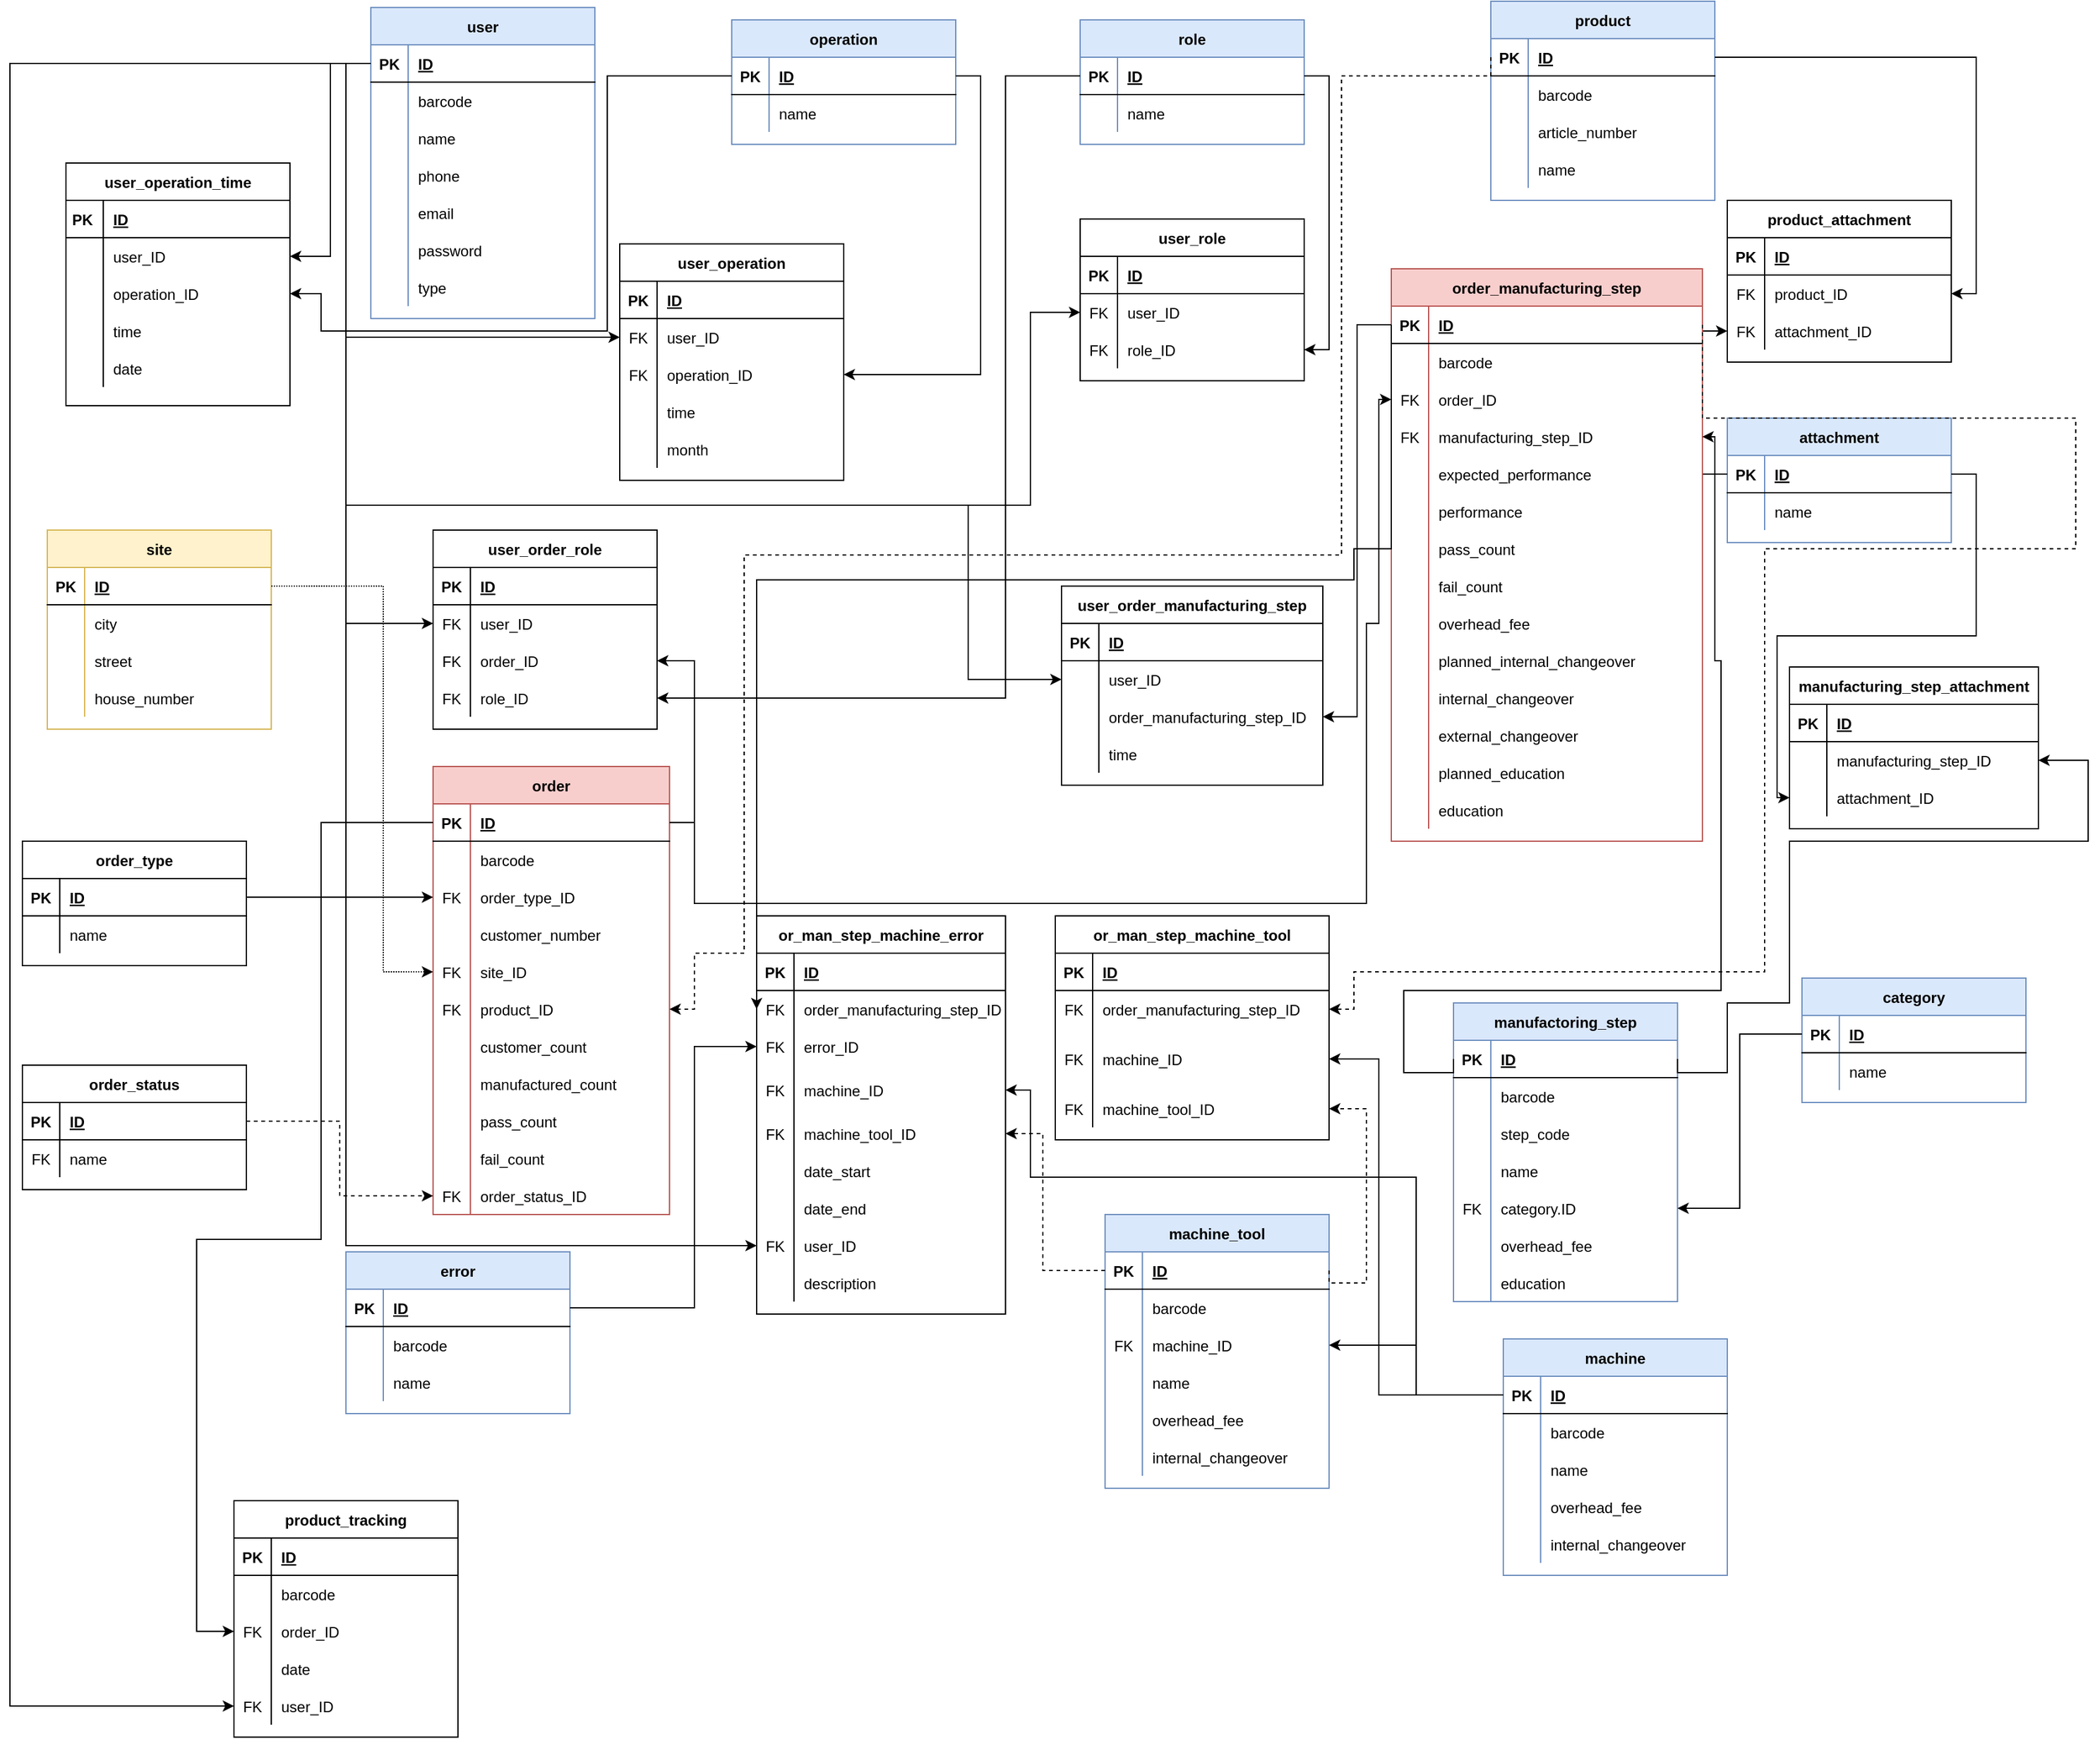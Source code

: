 <mxfile version="16.2.4" type="github">
  <diagram id="R2lEEEUBdFMjLlhIrx00" name="Page-1">
    <mxGraphModel dx="828" dy="483" grid="1" gridSize="10" guides="1" tooltips="1" connect="1" arrows="1" fold="1" page="1" pageScale="1" pageWidth="1654" pageHeight="1169" math="0" shadow="0" extFonts="Permanent Marker^https://fonts.googleapis.com/css?family=Permanent+Marker">
      <root>
        <mxCell id="0" />
        <mxCell id="1" parent="0" />
        <mxCell id="MhoadpVzFZ8xo3phW9L4-1" value="user" style="shape=table;startSize=30;container=1;collapsible=1;childLayout=tableLayout;fixedRows=1;rowLines=0;fontStyle=1;align=center;resizeLast=1;fillColor=#dae8fc;strokeColor=#6c8ebf;" parent="1" vertex="1">
          <mxGeometry x="310" y="30" width="180" height="250" as="geometry" />
        </mxCell>
        <mxCell id="MhoadpVzFZ8xo3phW9L4-2" value="" style="shape=partialRectangle;collapsible=0;dropTarget=0;pointerEvents=0;fillColor=none;top=0;left=0;bottom=1;right=0;points=[[0,0.5],[1,0.5]];portConstraint=eastwest;" parent="MhoadpVzFZ8xo3phW9L4-1" vertex="1">
          <mxGeometry y="30" width="180" height="30" as="geometry" />
        </mxCell>
        <mxCell id="MhoadpVzFZ8xo3phW9L4-3" value="PK" style="shape=partialRectangle;connectable=0;fillColor=none;top=0;left=0;bottom=0;right=0;fontStyle=1;overflow=hidden;" parent="MhoadpVzFZ8xo3phW9L4-2" vertex="1">
          <mxGeometry width="30" height="30" as="geometry" />
        </mxCell>
        <mxCell id="MhoadpVzFZ8xo3phW9L4-4" value="ID" style="shape=partialRectangle;connectable=0;fillColor=none;top=0;left=0;bottom=0;right=0;align=left;spacingLeft=6;fontStyle=5;overflow=hidden;" parent="MhoadpVzFZ8xo3phW9L4-2" vertex="1">
          <mxGeometry x="30" width="150" height="30" as="geometry" />
        </mxCell>
        <mxCell id="MhoadpVzFZ8xo3phW9L4-5" value="" style="shape=partialRectangle;collapsible=0;dropTarget=0;pointerEvents=0;fillColor=none;top=0;left=0;bottom=0;right=0;points=[[0,0.5],[1,0.5]];portConstraint=eastwest;" parent="MhoadpVzFZ8xo3phW9L4-1" vertex="1">
          <mxGeometry y="60" width="180" height="30" as="geometry" />
        </mxCell>
        <mxCell id="MhoadpVzFZ8xo3phW9L4-6" value="" style="shape=partialRectangle;connectable=0;fillColor=none;top=0;left=0;bottom=0;right=0;editable=1;overflow=hidden;" parent="MhoadpVzFZ8xo3phW9L4-5" vertex="1">
          <mxGeometry width="30" height="30" as="geometry" />
        </mxCell>
        <mxCell id="MhoadpVzFZ8xo3phW9L4-7" value="barcode" style="shape=partialRectangle;connectable=0;fillColor=none;top=0;left=0;bottom=0;right=0;align=left;spacingLeft=6;overflow=hidden;" parent="MhoadpVzFZ8xo3phW9L4-5" vertex="1">
          <mxGeometry x="30" width="150" height="30" as="geometry" />
        </mxCell>
        <mxCell id="BWYCrckdyBTWh-UeDdvz-20" value="" style="shape=partialRectangle;collapsible=0;dropTarget=0;pointerEvents=0;fillColor=none;top=0;left=0;bottom=0;right=0;points=[[0,0.5],[1,0.5]];portConstraint=eastwest;" parent="MhoadpVzFZ8xo3phW9L4-1" vertex="1">
          <mxGeometry y="90" width="180" height="30" as="geometry" />
        </mxCell>
        <mxCell id="BWYCrckdyBTWh-UeDdvz-21" value="" style="shape=partialRectangle;connectable=0;fillColor=none;top=0;left=0;bottom=0;right=0;editable=1;overflow=hidden;" parent="BWYCrckdyBTWh-UeDdvz-20" vertex="1">
          <mxGeometry width="30" height="30" as="geometry" />
        </mxCell>
        <mxCell id="BWYCrckdyBTWh-UeDdvz-22" value="name" style="shape=partialRectangle;connectable=0;fillColor=none;top=0;left=0;bottom=0;right=0;align=left;spacingLeft=6;overflow=hidden;" parent="BWYCrckdyBTWh-UeDdvz-20" vertex="1">
          <mxGeometry x="30" width="150" height="30" as="geometry" />
        </mxCell>
        <mxCell id="MhoadpVzFZ8xo3phW9L4-8" value="" style="shape=partialRectangle;collapsible=0;dropTarget=0;pointerEvents=0;fillColor=none;top=0;left=0;bottom=0;right=0;points=[[0,0.5],[1,0.5]];portConstraint=eastwest;" parent="MhoadpVzFZ8xo3phW9L4-1" vertex="1">
          <mxGeometry y="120" width="180" height="30" as="geometry" />
        </mxCell>
        <mxCell id="MhoadpVzFZ8xo3phW9L4-9" value="" style="shape=partialRectangle;connectable=0;fillColor=none;top=0;left=0;bottom=0;right=0;editable=1;overflow=hidden;" parent="MhoadpVzFZ8xo3phW9L4-8" vertex="1">
          <mxGeometry width="30" height="30" as="geometry" />
        </mxCell>
        <mxCell id="MhoadpVzFZ8xo3phW9L4-10" value="phone" style="shape=partialRectangle;connectable=0;fillColor=none;top=0;left=0;bottom=0;right=0;align=left;spacingLeft=6;overflow=hidden;" parent="MhoadpVzFZ8xo3phW9L4-8" vertex="1">
          <mxGeometry x="30" width="150" height="30" as="geometry" />
        </mxCell>
        <mxCell id="Us4428yQDFvXZqkqAFKa-1" value="" style="shape=partialRectangle;collapsible=0;dropTarget=0;pointerEvents=0;fillColor=none;top=0;left=0;bottom=0;right=0;points=[[0,0.5],[1,0.5]];portConstraint=eastwest;" parent="MhoadpVzFZ8xo3phW9L4-1" vertex="1">
          <mxGeometry y="150" width="180" height="30" as="geometry" />
        </mxCell>
        <mxCell id="Us4428yQDFvXZqkqAFKa-2" value="" style="shape=partialRectangle;connectable=0;fillColor=none;top=0;left=0;bottom=0;right=0;editable=1;overflow=hidden;" parent="Us4428yQDFvXZqkqAFKa-1" vertex="1">
          <mxGeometry width="30" height="30" as="geometry" />
        </mxCell>
        <mxCell id="Us4428yQDFvXZqkqAFKa-3" value="email" style="shape=partialRectangle;connectable=0;fillColor=none;top=0;left=0;bottom=0;right=0;align=left;spacingLeft=6;overflow=hidden;" parent="Us4428yQDFvXZqkqAFKa-1" vertex="1">
          <mxGeometry x="30" width="150" height="30" as="geometry" />
        </mxCell>
        <mxCell id="Us4428yQDFvXZqkqAFKa-4" value="" style="shape=partialRectangle;collapsible=0;dropTarget=0;pointerEvents=0;fillColor=none;top=0;left=0;bottom=0;right=0;points=[[0,0.5],[1,0.5]];portConstraint=eastwest;" parent="MhoadpVzFZ8xo3phW9L4-1" vertex="1">
          <mxGeometry y="180" width="180" height="30" as="geometry" />
        </mxCell>
        <mxCell id="Us4428yQDFvXZqkqAFKa-5" value="" style="shape=partialRectangle;connectable=0;fillColor=none;top=0;left=0;bottom=0;right=0;editable=1;overflow=hidden;" parent="Us4428yQDFvXZqkqAFKa-4" vertex="1">
          <mxGeometry width="30" height="30" as="geometry" />
        </mxCell>
        <mxCell id="Us4428yQDFvXZqkqAFKa-6" value="password" style="shape=partialRectangle;connectable=0;fillColor=none;top=0;left=0;bottom=0;right=0;align=left;spacingLeft=6;overflow=hidden;" parent="Us4428yQDFvXZqkqAFKa-4" vertex="1">
          <mxGeometry x="30" width="150" height="30" as="geometry" />
        </mxCell>
        <mxCell id="Us4428yQDFvXZqkqAFKa-7" value="" style="shape=partialRectangle;collapsible=0;dropTarget=0;pointerEvents=0;fillColor=none;top=0;left=0;bottom=0;right=0;points=[[0,0.5],[1,0.5]];portConstraint=eastwest;" parent="MhoadpVzFZ8xo3phW9L4-1" vertex="1">
          <mxGeometry y="210" width="180" height="30" as="geometry" />
        </mxCell>
        <mxCell id="Us4428yQDFvXZqkqAFKa-8" value="" style="shape=partialRectangle;connectable=0;fillColor=none;top=0;left=0;bottom=0;right=0;editable=1;overflow=hidden;" parent="Us4428yQDFvXZqkqAFKa-7" vertex="1">
          <mxGeometry width="30" height="30" as="geometry" />
        </mxCell>
        <mxCell id="Us4428yQDFvXZqkqAFKa-9" value="type" style="shape=partialRectangle;connectable=0;fillColor=none;top=0;left=0;bottom=0;right=0;align=left;spacingLeft=6;overflow=hidden;" parent="Us4428yQDFvXZqkqAFKa-7" vertex="1">
          <mxGeometry x="30" width="150" height="30" as="geometry" />
        </mxCell>
        <mxCell id="MhoadpVzFZ8xo3phW9L4-14" value="operation" style="shape=table;startSize=30;container=1;collapsible=1;childLayout=tableLayout;fixedRows=1;rowLines=0;fontStyle=1;align=center;resizeLast=1;fillColor=#dae8fc;strokeColor=#6c8ebf;" parent="1" vertex="1">
          <mxGeometry x="600" y="40" width="180" height="100" as="geometry" />
        </mxCell>
        <mxCell id="MhoadpVzFZ8xo3phW9L4-15" value="" style="shape=partialRectangle;collapsible=0;dropTarget=0;pointerEvents=0;fillColor=none;top=0;left=0;bottom=1;right=0;points=[[0,0.5],[1,0.5]];portConstraint=eastwest;" parent="MhoadpVzFZ8xo3phW9L4-14" vertex="1">
          <mxGeometry y="30" width="180" height="30" as="geometry" />
        </mxCell>
        <mxCell id="MhoadpVzFZ8xo3phW9L4-16" value="PK" style="shape=partialRectangle;connectable=0;fillColor=none;top=0;left=0;bottom=0;right=0;fontStyle=1;overflow=hidden;" parent="MhoadpVzFZ8xo3phW9L4-15" vertex="1">
          <mxGeometry width="30" height="30" as="geometry" />
        </mxCell>
        <mxCell id="MhoadpVzFZ8xo3phW9L4-17" value="ID" style="shape=partialRectangle;connectable=0;fillColor=none;top=0;left=0;bottom=0;right=0;align=left;spacingLeft=6;fontStyle=5;overflow=hidden;" parent="MhoadpVzFZ8xo3phW9L4-15" vertex="1">
          <mxGeometry x="30" width="150" height="30" as="geometry" />
        </mxCell>
        <mxCell id="MhoadpVzFZ8xo3phW9L4-18" value="" style="shape=partialRectangle;collapsible=0;dropTarget=0;pointerEvents=0;fillColor=none;top=0;left=0;bottom=0;right=0;points=[[0,0.5],[1,0.5]];portConstraint=eastwest;" parent="MhoadpVzFZ8xo3phW9L4-14" vertex="1">
          <mxGeometry y="60" width="180" height="30" as="geometry" />
        </mxCell>
        <mxCell id="MhoadpVzFZ8xo3phW9L4-19" value="" style="shape=partialRectangle;connectable=0;fillColor=none;top=0;left=0;bottom=0;right=0;editable=1;overflow=hidden;" parent="MhoadpVzFZ8xo3phW9L4-18" vertex="1">
          <mxGeometry width="30" height="30" as="geometry" />
        </mxCell>
        <mxCell id="MhoadpVzFZ8xo3phW9L4-20" value="name" style="shape=partialRectangle;connectable=0;fillColor=none;top=0;left=0;bottom=0;right=0;align=left;spacingLeft=6;overflow=hidden;" parent="MhoadpVzFZ8xo3phW9L4-18" vertex="1">
          <mxGeometry x="30" width="150" height="30" as="geometry" />
        </mxCell>
        <mxCell id="MhoadpVzFZ8xo3phW9L4-27" value="user_operation" style="shape=table;startSize=30;container=1;collapsible=1;childLayout=tableLayout;fixedRows=1;rowLines=0;fontStyle=1;align=center;resizeLast=1;" parent="1" vertex="1">
          <mxGeometry x="510" y="220" width="180" height="190" as="geometry" />
        </mxCell>
        <mxCell id="MhoadpVzFZ8xo3phW9L4-28" value="" style="shape=partialRectangle;collapsible=0;dropTarget=0;pointerEvents=0;fillColor=none;top=0;left=0;bottom=1;right=0;points=[[0,0.5],[1,0.5]];portConstraint=eastwest;" parent="MhoadpVzFZ8xo3phW9L4-27" vertex="1">
          <mxGeometry y="30" width="180" height="30" as="geometry" />
        </mxCell>
        <mxCell id="MhoadpVzFZ8xo3phW9L4-29" value="PK" style="shape=partialRectangle;connectable=0;fillColor=none;top=0;left=0;bottom=0;right=0;fontStyle=1;overflow=hidden;" parent="MhoadpVzFZ8xo3phW9L4-28" vertex="1">
          <mxGeometry width="30" height="30" as="geometry" />
        </mxCell>
        <mxCell id="MhoadpVzFZ8xo3phW9L4-30" value="ID" style="shape=partialRectangle;connectable=0;fillColor=none;top=0;left=0;bottom=0;right=0;align=left;spacingLeft=6;fontStyle=5;overflow=hidden;" parent="MhoadpVzFZ8xo3phW9L4-28" vertex="1">
          <mxGeometry x="30" width="150" height="30" as="geometry" />
        </mxCell>
        <mxCell id="MhoadpVzFZ8xo3phW9L4-31" value="" style="shape=partialRectangle;collapsible=0;dropTarget=0;pointerEvents=0;fillColor=none;top=0;left=0;bottom=0;right=0;points=[[0,0.5],[1,0.5]];portConstraint=eastwest;" parent="MhoadpVzFZ8xo3phW9L4-27" vertex="1">
          <mxGeometry y="60" width="180" height="30" as="geometry" />
        </mxCell>
        <mxCell id="MhoadpVzFZ8xo3phW9L4-32" value="FK" style="shape=partialRectangle;connectable=0;fillColor=none;top=0;left=0;bottom=0;right=0;editable=1;overflow=hidden;" parent="MhoadpVzFZ8xo3phW9L4-31" vertex="1">
          <mxGeometry width="30" height="30" as="geometry" />
        </mxCell>
        <mxCell id="MhoadpVzFZ8xo3phW9L4-33" value="user_ID" style="shape=partialRectangle;connectable=0;fillColor=none;top=0;left=0;bottom=0;right=0;align=left;spacingLeft=6;overflow=hidden;" parent="MhoadpVzFZ8xo3phW9L4-31" vertex="1">
          <mxGeometry x="30" width="150" height="30" as="geometry" />
        </mxCell>
        <mxCell id="MhoadpVzFZ8xo3phW9L4-34" value="" style="shape=partialRectangle;collapsible=0;dropTarget=0;pointerEvents=0;fillColor=none;top=0;left=0;bottom=0;right=0;points=[[0,0.5],[1,0.5]];portConstraint=eastwest;" parent="MhoadpVzFZ8xo3phW9L4-27" vertex="1">
          <mxGeometry y="90" width="180" height="30" as="geometry" />
        </mxCell>
        <mxCell id="MhoadpVzFZ8xo3phW9L4-35" value="FK" style="shape=partialRectangle;connectable=0;fillColor=none;top=0;left=0;bottom=0;right=0;editable=1;overflow=hidden;" parent="MhoadpVzFZ8xo3phW9L4-34" vertex="1">
          <mxGeometry width="30" height="30" as="geometry" />
        </mxCell>
        <mxCell id="MhoadpVzFZ8xo3phW9L4-36" value="operation_ID" style="shape=partialRectangle;connectable=0;fillColor=none;top=0;left=0;bottom=0;right=0;align=left;spacingLeft=6;overflow=hidden;" parent="MhoadpVzFZ8xo3phW9L4-34" vertex="1">
          <mxGeometry x="30" width="150" height="30" as="geometry" />
        </mxCell>
        <mxCell id="MhoadpVzFZ8xo3phW9L4-91" value="" style="shape=partialRectangle;collapsible=0;dropTarget=0;pointerEvents=0;fillColor=none;top=0;left=0;bottom=0;right=0;points=[[0,0.5],[1,0.5]];portConstraint=eastwest;" parent="MhoadpVzFZ8xo3phW9L4-27" vertex="1">
          <mxGeometry y="120" width="180" height="30" as="geometry" />
        </mxCell>
        <mxCell id="MhoadpVzFZ8xo3phW9L4-92" value="" style="shape=partialRectangle;connectable=0;fillColor=none;top=0;left=0;bottom=0;right=0;editable=1;overflow=hidden;" parent="MhoadpVzFZ8xo3phW9L4-91" vertex="1">
          <mxGeometry width="30" height="30" as="geometry" />
        </mxCell>
        <mxCell id="MhoadpVzFZ8xo3phW9L4-93" value="time" style="shape=partialRectangle;connectable=0;fillColor=none;top=0;left=0;bottom=0;right=0;align=left;spacingLeft=6;overflow=hidden;" parent="MhoadpVzFZ8xo3phW9L4-91" vertex="1">
          <mxGeometry x="30" width="150" height="30" as="geometry" />
        </mxCell>
        <mxCell id="MhoadpVzFZ8xo3phW9L4-94" value="" style="shape=partialRectangle;collapsible=0;dropTarget=0;pointerEvents=0;fillColor=none;top=0;left=0;bottom=0;right=0;points=[[0,0.5],[1,0.5]];portConstraint=eastwest;" parent="MhoadpVzFZ8xo3phW9L4-27" vertex="1">
          <mxGeometry y="150" width="180" height="30" as="geometry" />
        </mxCell>
        <mxCell id="MhoadpVzFZ8xo3phW9L4-95" value="" style="shape=partialRectangle;connectable=0;fillColor=none;top=0;left=0;bottom=0;right=0;editable=1;overflow=hidden;" parent="MhoadpVzFZ8xo3phW9L4-94" vertex="1">
          <mxGeometry width="30" height="30" as="geometry" />
        </mxCell>
        <mxCell id="MhoadpVzFZ8xo3phW9L4-96" value="month" style="shape=partialRectangle;connectable=0;fillColor=none;top=0;left=0;bottom=0;right=0;align=left;spacingLeft=6;overflow=hidden;" parent="MhoadpVzFZ8xo3phW9L4-94" vertex="1">
          <mxGeometry x="30" width="150" height="30" as="geometry" />
        </mxCell>
        <mxCell id="MhoadpVzFZ8xo3phW9L4-40" style="edgeStyle=orthogonalEdgeStyle;rounded=0;orthogonalLoop=1;jettySize=auto;html=1;exitX=0;exitY=0.5;exitDx=0;exitDy=0;entryX=0;entryY=0.5;entryDx=0;entryDy=0;" parent="1" source="MhoadpVzFZ8xo3phW9L4-2" target="MhoadpVzFZ8xo3phW9L4-31" edge="1">
          <mxGeometry relative="1" as="geometry" />
        </mxCell>
        <mxCell id="MhoadpVzFZ8xo3phW9L4-41" style="edgeStyle=orthogonalEdgeStyle;rounded=0;orthogonalLoop=1;jettySize=auto;html=1;exitX=1;exitY=0.5;exitDx=0;exitDy=0;entryX=1;entryY=0.5;entryDx=0;entryDy=0;" parent="1" source="MhoadpVzFZ8xo3phW9L4-15" target="MhoadpVzFZ8xo3phW9L4-34" edge="1">
          <mxGeometry relative="1" as="geometry" />
        </mxCell>
        <mxCell id="MhoadpVzFZ8xo3phW9L4-42" value="role" style="shape=table;startSize=30;container=1;collapsible=1;childLayout=tableLayout;fixedRows=1;rowLines=0;fontStyle=1;align=center;resizeLast=1;fillColor=#dae8fc;strokeColor=#6c8ebf;" parent="1" vertex="1">
          <mxGeometry x="880" y="40" width="180" height="100" as="geometry" />
        </mxCell>
        <mxCell id="MhoadpVzFZ8xo3phW9L4-43" value="" style="shape=partialRectangle;collapsible=0;dropTarget=0;pointerEvents=0;fillColor=none;top=0;left=0;bottom=1;right=0;points=[[0,0.5],[1,0.5]];portConstraint=eastwest;" parent="MhoadpVzFZ8xo3phW9L4-42" vertex="1">
          <mxGeometry y="30" width="180" height="30" as="geometry" />
        </mxCell>
        <mxCell id="MhoadpVzFZ8xo3phW9L4-44" value="PK" style="shape=partialRectangle;connectable=0;fillColor=none;top=0;left=0;bottom=0;right=0;fontStyle=1;overflow=hidden;" parent="MhoadpVzFZ8xo3phW9L4-43" vertex="1">
          <mxGeometry width="30" height="30" as="geometry" />
        </mxCell>
        <mxCell id="MhoadpVzFZ8xo3phW9L4-45" value="ID" style="shape=partialRectangle;connectable=0;fillColor=none;top=0;left=0;bottom=0;right=0;align=left;spacingLeft=6;fontStyle=5;overflow=hidden;" parent="MhoadpVzFZ8xo3phW9L4-43" vertex="1">
          <mxGeometry x="30" width="150" height="30" as="geometry" />
        </mxCell>
        <mxCell id="MhoadpVzFZ8xo3phW9L4-46" value="" style="shape=partialRectangle;collapsible=0;dropTarget=0;pointerEvents=0;fillColor=none;top=0;left=0;bottom=0;right=0;points=[[0,0.5],[1,0.5]];portConstraint=eastwest;" parent="MhoadpVzFZ8xo3phW9L4-42" vertex="1">
          <mxGeometry y="60" width="180" height="30" as="geometry" />
        </mxCell>
        <mxCell id="MhoadpVzFZ8xo3phW9L4-47" value="" style="shape=partialRectangle;connectable=0;fillColor=none;top=0;left=0;bottom=0;right=0;editable=1;overflow=hidden;" parent="MhoadpVzFZ8xo3phW9L4-46" vertex="1">
          <mxGeometry width="30" height="30" as="geometry" />
        </mxCell>
        <mxCell id="MhoadpVzFZ8xo3phW9L4-48" value="name" style="shape=partialRectangle;connectable=0;fillColor=none;top=0;left=0;bottom=0;right=0;align=left;spacingLeft=6;overflow=hidden;" parent="MhoadpVzFZ8xo3phW9L4-46" vertex="1">
          <mxGeometry x="30" width="150" height="30" as="geometry" />
        </mxCell>
        <mxCell id="MhoadpVzFZ8xo3phW9L4-55" value="user_role" style="shape=table;startSize=30;container=1;collapsible=1;childLayout=tableLayout;fixedRows=1;rowLines=0;fontStyle=1;align=center;resizeLast=1;" parent="1" vertex="1">
          <mxGeometry x="880" y="200" width="180" height="130" as="geometry" />
        </mxCell>
        <mxCell id="MhoadpVzFZ8xo3phW9L4-56" value="" style="shape=partialRectangle;collapsible=0;dropTarget=0;pointerEvents=0;fillColor=none;top=0;left=0;bottom=1;right=0;points=[[0,0.5],[1,0.5]];portConstraint=eastwest;" parent="MhoadpVzFZ8xo3phW9L4-55" vertex="1">
          <mxGeometry y="30" width="180" height="30" as="geometry" />
        </mxCell>
        <mxCell id="MhoadpVzFZ8xo3phW9L4-57" value="PK" style="shape=partialRectangle;connectable=0;fillColor=none;top=0;left=0;bottom=0;right=0;fontStyle=1;overflow=hidden;" parent="MhoadpVzFZ8xo3phW9L4-56" vertex="1">
          <mxGeometry width="30" height="30" as="geometry" />
        </mxCell>
        <mxCell id="MhoadpVzFZ8xo3phW9L4-58" value="ID" style="shape=partialRectangle;connectable=0;fillColor=none;top=0;left=0;bottom=0;right=0;align=left;spacingLeft=6;fontStyle=5;overflow=hidden;" parent="MhoadpVzFZ8xo3phW9L4-56" vertex="1">
          <mxGeometry x="30" width="150" height="30" as="geometry" />
        </mxCell>
        <mxCell id="MhoadpVzFZ8xo3phW9L4-59" value="" style="shape=partialRectangle;collapsible=0;dropTarget=0;pointerEvents=0;fillColor=none;top=0;left=0;bottom=0;right=0;points=[[0,0.5],[1,0.5]];portConstraint=eastwest;" parent="MhoadpVzFZ8xo3phW9L4-55" vertex="1">
          <mxGeometry y="60" width="180" height="30" as="geometry" />
        </mxCell>
        <mxCell id="MhoadpVzFZ8xo3phW9L4-60" value="FK" style="shape=partialRectangle;connectable=0;fillColor=none;top=0;left=0;bottom=0;right=0;editable=1;overflow=hidden;" parent="MhoadpVzFZ8xo3phW9L4-59" vertex="1">
          <mxGeometry width="30" height="30" as="geometry" />
        </mxCell>
        <mxCell id="MhoadpVzFZ8xo3phW9L4-61" value="user_ID" style="shape=partialRectangle;connectable=0;fillColor=none;top=0;left=0;bottom=0;right=0;align=left;spacingLeft=6;overflow=hidden;" parent="MhoadpVzFZ8xo3phW9L4-59" vertex="1">
          <mxGeometry x="30" width="150" height="30" as="geometry" />
        </mxCell>
        <mxCell id="MhoadpVzFZ8xo3phW9L4-62" value="" style="shape=partialRectangle;collapsible=0;dropTarget=0;pointerEvents=0;fillColor=none;top=0;left=0;bottom=0;right=0;points=[[0,0.5],[1,0.5]];portConstraint=eastwest;" parent="MhoadpVzFZ8xo3phW9L4-55" vertex="1">
          <mxGeometry y="90" width="180" height="30" as="geometry" />
        </mxCell>
        <mxCell id="MhoadpVzFZ8xo3phW9L4-63" value="FK" style="shape=partialRectangle;connectable=0;fillColor=none;top=0;left=0;bottom=0;right=0;editable=1;overflow=hidden;" parent="MhoadpVzFZ8xo3phW9L4-62" vertex="1">
          <mxGeometry width="30" height="30" as="geometry" />
        </mxCell>
        <mxCell id="MhoadpVzFZ8xo3phW9L4-64" value="role_ID" style="shape=partialRectangle;connectable=0;fillColor=none;top=0;left=0;bottom=0;right=0;align=left;spacingLeft=6;overflow=hidden;" parent="MhoadpVzFZ8xo3phW9L4-62" vertex="1">
          <mxGeometry x="30" width="150" height="30" as="geometry" />
        </mxCell>
        <mxCell id="MhoadpVzFZ8xo3phW9L4-68" style="edgeStyle=orthogonalEdgeStyle;rounded=0;orthogonalLoop=1;jettySize=auto;html=1;exitX=1;exitY=0.5;exitDx=0;exitDy=0;entryX=1;entryY=0.5;entryDx=0;entryDy=0;" parent="1" source="MhoadpVzFZ8xo3phW9L4-43" target="MhoadpVzFZ8xo3phW9L4-62" edge="1">
          <mxGeometry relative="1" as="geometry" />
        </mxCell>
        <mxCell id="MhoadpVzFZ8xo3phW9L4-69" style="edgeStyle=orthogonalEdgeStyle;rounded=0;orthogonalLoop=1;jettySize=auto;html=1;exitX=0;exitY=0.5;exitDx=0;exitDy=0;entryX=0;entryY=0.5;entryDx=0;entryDy=0;" parent="1" source="MhoadpVzFZ8xo3phW9L4-2" target="MhoadpVzFZ8xo3phW9L4-59" edge="1">
          <mxGeometry relative="1" as="geometry">
            <Array as="points">
              <mxPoint x="290" y="75" />
              <mxPoint x="290" y="430" />
              <mxPoint x="840" y="430" />
              <mxPoint x="840" y="275" />
            </Array>
          </mxGeometry>
        </mxCell>
        <mxCell id="MhoadpVzFZ8xo3phW9L4-97" value="order" style="shape=table;startSize=30;container=1;collapsible=1;childLayout=tableLayout;fixedRows=1;rowLines=0;fontStyle=1;align=center;resizeLast=1;fillColor=#f8cecc;strokeColor=#b85450;" parent="1" vertex="1">
          <mxGeometry x="360" y="640" width="190" height="360" as="geometry" />
        </mxCell>
        <mxCell id="MhoadpVzFZ8xo3phW9L4-98" value="" style="shape=partialRectangle;collapsible=0;dropTarget=0;pointerEvents=0;fillColor=none;top=0;left=0;bottom=1;right=0;points=[[0,0.5],[1,0.5]];portConstraint=eastwest;" parent="MhoadpVzFZ8xo3phW9L4-97" vertex="1">
          <mxGeometry y="30" width="190" height="30" as="geometry" />
        </mxCell>
        <mxCell id="MhoadpVzFZ8xo3phW9L4-99" value="PK" style="shape=partialRectangle;connectable=0;fillColor=none;top=0;left=0;bottom=0;right=0;fontStyle=1;overflow=hidden;" parent="MhoadpVzFZ8xo3phW9L4-98" vertex="1">
          <mxGeometry width="30" height="30" as="geometry" />
        </mxCell>
        <mxCell id="MhoadpVzFZ8xo3phW9L4-100" value="ID" style="shape=partialRectangle;connectable=0;fillColor=none;top=0;left=0;bottom=0;right=0;align=left;spacingLeft=6;fontStyle=5;overflow=hidden;" parent="MhoadpVzFZ8xo3phW9L4-98" vertex="1">
          <mxGeometry x="30" width="160" height="30" as="geometry" />
        </mxCell>
        <mxCell id="MhoadpVzFZ8xo3phW9L4-101" value="" style="shape=partialRectangle;collapsible=0;dropTarget=0;pointerEvents=0;fillColor=none;top=0;left=0;bottom=0;right=0;points=[[0,0.5],[1,0.5]];portConstraint=eastwest;" parent="MhoadpVzFZ8xo3phW9L4-97" vertex="1">
          <mxGeometry y="60" width="190" height="30" as="geometry" />
        </mxCell>
        <mxCell id="MhoadpVzFZ8xo3phW9L4-102" value="" style="shape=partialRectangle;connectable=0;fillColor=none;top=0;left=0;bottom=0;right=0;editable=1;overflow=hidden;" parent="MhoadpVzFZ8xo3phW9L4-101" vertex="1">
          <mxGeometry width="30" height="30" as="geometry" />
        </mxCell>
        <mxCell id="MhoadpVzFZ8xo3phW9L4-103" value="barcode" style="shape=partialRectangle;connectable=0;fillColor=none;top=0;left=0;bottom=0;right=0;align=left;spacingLeft=6;overflow=hidden;" parent="MhoadpVzFZ8xo3phW9L4-101" vertex="1">
          <mxGeometry x="30" width="160" height="30" as="geometry" />
        </mxCell>
        <mxCell id="o8rfaQm474VAXrvmXA5n-14" value="" style="shape=partialRectangle;collapsible=0;dropTarget=0;pointerEvents=0;fillColor=none;top=0;left=0;bottom=0;right=0;points=[[0,0.5],[1,0.5]];portConstraint=eastwest;" parent="MhoadpVzFZ8xo3phW9L4-97" vertex="1">
          <mxGeometry y="90" width="190" height="30" as="geometry" />
        </mxCell>
        <mxCell id="o8rfaQm474VAXrvmXA5n-15" value="FK" style="shape=partialRectangle;connectable=0;fillColor=none;top=0;left=0;bottom=0;right=0;editable=1;overflow=hidden;" parent="o8rfaQm474VAXrvmXA5n-14" vertex="1">
          <mxGeometry width="30" height="30" as="geometry" />
        </mxCell>
        <mxCell id="o8rfaQm474VAXrvmXA5n-16" value="order_type_ID" style="shape=partialRectangle;connectable=0;fillColor=none;top=0;left=0;bottom=0;right=0;align=left;spacingLeft=6;overflow=hidden;" parent="o8rfaQm474VAXrvmXA5n-14" vertex="1">
          <mxGeometry x="30" width="160" height="30" as="geometry" />
        </mxCell>
        <mxCell id="MhoadpVzFZ8xo3phW9L4-104" value="" style="shape=partialRectangle;collapsible=0;dropTarget=0;pointerEvents=0;fillColor=none;top=0;left=0;bottom=0;right=0;points=[[0,0.5],[1,0.5]];portConstraint=eastwest;" parent="MhoadpVzFZ8xo3phW9L4-97" vertex="1">
          <mxGeometry y="120" width="190" height="30" as="geometry" />
        </mxCell>
        <mxCell id="MhoadpVzFZ8xo3phW9L4-105" value="" style="shape=partialRectangle;connectable=0;fillColor=none;top=0;left=0;bottom=0;right=0;editable=1;overflow=hidden;" parent="MhoadpVzFZ8xo3phW9L4-104" vertex="1">
          <mxGeometry width="30" height="30" as="geometry" />
        </mxCell>
        <mxCell id="MhoadpVzFZ8xo3phW9L4-106" value="customer_number" style="shape=partialRectangle;connectable=0;fillColor=none;top=0;left=0;bottom=0;right=0;align=left;spacingLeft=6;overflow=hidden;" parent="MhoadpVzFZ8xo3phW9L4-104" vertex="1">
          <mxGeometry x="30" width="160" height="30" as="geometry" />
        </mxCell>
        <mxCell id="BWYCrckdyBTWh-UeDdvz-38" value="" style="shape=partialRectangle;collapsible=0;dropTarget=0;pointerEvents=0;fillColor=none;top=0;left=0;bottom=0;right=0;points=[[0,0.5],[1,0.5]];portConstraint=eastwest;" parent="MhoadpVzFZ8xo3phW9L4-97" vertex="1">
          <mxGeometry y="150" width="190" height="30" as="geometry" />
        </mxCell>
        <mxCell id="BWYCrckdyBTWh-UeDdvz-39" value="FK" style="shape=partialRectangle;connectable=0;fillColor=none;top=0;left=0;bottom=0;right=0;editable=1;overflow=hidden;" parent="BWYCrckdyBTWh-UeDdvz-38" vertex="1">
          <mxGeometry width="30" height="30" as="geometry" />
        </mxCell>
        <mxCell id="BWYCrckdyBTWh-UeDdvz-40" value="site_ID" style="shape=partialRectangle;connectable=0;fillColor=none;top=0;left=0;bottom=0;right=0;align=left;spacingLeft=6;overflow=hidden;" parent="BWYCrckdyBTWh-UeDdvz-38" vertex="1">
          <mxGeometry x="30" width="160" height="30" as="geometry" />
        </mxCell>
        <mxCell id="MhoadpVzFZ8xo3phW9L4-107" value="" style="shape=partialRectangle;collapsible=0;dropTarget=0;pointerEvents=0;fillColor=none;top=0;left=0;bottom=0;right=0;points=[[0,0.5],[1,0.5]];portConstraint=eastwest;" parent="MhoadpVzFZ8xo3phW9L4-97" vertex="1">
          <mxGeometry y="180" width="190" height="30" as="geometry" />
        </mxCell>
        <mxCell id="MhoadpVzFZ8xo3phW9L4-108" value="FK" style="shape=partialRectangle;connectable=0;fillColor=none;top=0;left=0;bottom=0;right=0;editable=1;overflow=hidden;" parent="MhoadpVzFZ8xo3phW9L4-107" vertex="1">
          <mxGeometry width="30" height="30" as="geometry" />
        </mxCell>
        <mxCell id="MhoadpVzFZ8xo3phW9L4-109" value="product_ID" style="shape=partialRectangle;connectable=0;fillColor=none;top=0;left=0;bottom=0;right=0;align=left;spacingLeft=6;overflow=hidden;" parent="MhoadpVzFZ8xo3phW9L4-107" vertex="1">
          <mxGeometry x="30" width="160" height="30" as="geometry" />
        </mxCell>
        <mxCell id="7qEIqwQjj9bE5wQcS2yB-32" value="" style="shape=partialRectangle;collapsible=0;dropTarget=0;pointerEvents=0;fillColor=none;top=0;left=0;bottom=0;right=0;points=[[0,0.5],[1,0.5]];portConstraint=eastwest;" parent="MhoadpVzFZ8xo3phW9L4-97" vertex="1">
          <mxGeometry y="210" width="190" height="30" as="geometry" />
        </mxCell>
        <mxCell id="7qEIqwQjj9bE5wQcS2yB-33" value="" style="shape=partialRectangle;connectable=0;fillColor=none;top=0;left=0;bottom=0;right=0;editable=1;overflow=hidden;" parent="7qEIqwQjj9bE5wQcS2yB-32" vertex="1">
          <mxGeometry width="30" height="30" as="geometry" />
        </mxCell>
        <mxCell id="7qEIqwQjj9bE5wQcS2yB-34" value="customer_count" style="shape=partialRectangle;connectable=0;fillColor=none;top=0;left=0;bottom=0;right=0;align=left;spacingLeft=6;overflow=hidden;" parent="7qEIqwQjj9bE5wQcS2yB-32" vertex="1">
          <mxGeometry x="30" width="160" height="30" as="geometry" />
        </mxCell>
        <mxCell id="MhoadpVzFZ8xo3phW9L4-110" value="" style="shape=partialRectangle;collapsible=0;dropTarget=0;pointerEvents=0;fillColor=none;top=0;left=0;bottom=0;right=0;points=[[0,0.5],[1,0.5]];portConstraint=eastwest;" parent="MhoadpVzFZ8xo3phW9L4-97" vertex="1">
          <mxGeometry y="240" width="190" height="30" as="geometry" />
        </mxCell>
        <mxCell id="MhoadpVzFZ8xo3phW9L4-111" value="" style="shape=partialRectangle;connectable=0;fillColor=none;top=0;left=0;bottom=0;right=0;editable=1;overflow=hidden;" parent="MhoadpVzFZ8xo3phW9L4-110" vertex="1">
          <mxGeometry width="30" height="30" as="geometry" />
        </mxCell>
        <mxCell id="MhoadpVzFZ8xo3phW9L4-112" value="manufactured_count" style="shape=partialRectangle;connectable=0;fillColor=none;top=0;left=0;bottom=0;right=0;align=left;spacingLeft=6;overflow=hidden;" parent="MhoadpVzFZ8xo3phW9L4-110" vertex="1">
          <mxGeometry x="30" width="160" height="30" as="geometry" />
        </mxCell>
        <mxCell id="MhoadpVzFZ8xo3phW9L4-113" value="" style="shape=partialRectangle;collapsible=0;dropTarget=0;pointerEvents=0;fillColor=none;top=0;left=0;bottom=0;right=0;points=[[0,0.5],[1,0.5]];portConstraint=eastwest;" parent="MhoadpVzFZ8xo3phW9L4-97" vertex="1">
          <mxGeometry y="270" width="190" height="30" as="geometry" />
        </mxCell>
        <mxCell id="MhoadpVzFZ8xo3phW9L4-114" value="" style="shape=partialRectangle;connectable=0;fillColor=none;top=0;left=0;bottom=0;right=0;editable=1;overflow=hidden;" parent="MhoadpVzFZ8xo3phW9L4-113" vertex="1">
          <mxGeometry width="30" height="30" as="geometry" />
        </mxCell>
        <mxCell id="MhoadpVzFZ8xo3phW9L4-115" value="pass_count" style="shape=partialRectangle;connectable=0;fillColor=none;top=0;left=0;bottom=0;right=0;align=left;spacingLeft=6;overflow=hidden;" parent="MhoadpVzFZ8xo3phW9L4-113" vertex="1">
          <mxGeometry x="30" width="160" height="30" as="geometry" />
        </mxCell>
        <mxCell id="fw-kUPMjs0nsarsuCXNT-56" value="" style="shape=partialRectangle;collapsible=0;dropTarget=0;pointerEvents=0;fillColor=none;top=0;left=0;bottom=0;right=0;points=[[0,0.5],[1,0.5]];portConstraint=eastwest;" parent="MhoadpVzFZ8xo3phW9L4-97" vertex="1">
          <mxGeometry y="300" width="190" height="30" as="geometry" />
        </mxCell>
        <mxCell id="fw-kUPMjs0nsarsuCXNT-57" value="" style="shape=partialRectangle;connectable=0;fillColor=none;top=0;left=0;bottom=0;right=0;editable=1;overflow=hidden;" parent="fw-kUPMjs0nsarsuCXNT-56" vertex="1">
          <mxGeometry width="30" height="30" as="geometry" />
        </mxCell>
        <mxCell id="fw-kUPMjs0nsarsuCXNT-58" value="fail_count" style="shape=partialRectangle;connectable=0;fillColor=none;top=0;left=0;bottom=0;right=0;align=left;spacingLeft=6;overflow=hidden;" parent="fw-kUPMjs0nsarsuCXNT-56" vertex="1">
          <mxGeometry x="30" width="160" height="30" as="geometry" />
        </mxCell>
        <mxCell id="Us4428yQDFvXZqkqAFKa-10" value="" style="shape=partialRectangle;collapsible=0;dropTarget=0;pointerEvents=0;fillColor=none;top=0;left=0;bottom=0;right=0;points=[[0,0.5],[1,0.5]];portConstraint=eastwest;" parent="MhoadpVzFZ8xo3phW9L4-97" vertex="1">
          <mxGeometry y="330" width="190" height="30" as="geometry" />
        </mxCell>
        <mxCell id="Us4428yQDFvXZqkqAFKa-11" value="FK" style="shape=partialRectangle;connectable=0;fillColor=none;top=0;left=0;bottom=0;right=0;editable=1;overflow=hidden;" parent="Us4428yQDFvXZqkqAFKa-10" vertex="1">
          <mxGeometry width="30" height="30" as="geometry" />
        </mxCell>
        <mxCell id="Us4428yQDFvXZqkqAFKa-12" value="order_status_ID" style="shape=partialRectangle;connectable=0;fillColor=none;top=0;left=0;bottom=0;right=0;align=left;spacingLeft=6;overflow=hidden;" parent="Us4428yQDFvXZqkqAFKa-10" vertex="1">
          <mxGeometry x="30" width="160" height="30" as="geometry" />
        </mxCell>
        <mxCell id="MhoadpVzFZ8xo3phW9L4-116" value="user_order_role" style="shape=table;startSize=30;container=1;collapsible=1;childLayout=tableLayout;fixedRows=1;rowLines=0;fontStyle=1;align=center;resizeLast=1;" parent="1" vertex="1">
          <mxGeometry x="360" y="450" width="180" height="160" as="geometry" />
        </mxCell>
        <mxCell id="MhoadpVzFZ8xo3phW9L4-117" value="" style="shape=partialRectangle;collapsible=0;dropTarget=0;pointerEvents=0;fillColor=none;top=0;left=0;bottom=1;right=0;points=[[0,0.5],[1,0.5]];portConstraint=eastwest;" parent="MhoadpVzFZ8xo3phW9L4-116" vertex="1">
          <mxGeometry y="30" width="180" height="30" as="geometry" />
        </mxCell>
        <mxCell id="MhoadpVzFZ8xo3phW9L4-118" value="PK" style="shape=partialRectangle;connectable=0;fillColor=none;top=0;left=0;bottom=0;right=0;fontStyle=1;overflow=hidden;" parent="MhoadpVzFZ8xo3phW9L4-117" vertex="1">
          <mxGeometry width="30" height="30" as="geometry">
            <mxRectangle width="30" height="30" as="alternateBounds" />
          </mxGeometry>
        </mxCell>
        <mxCell id="MhoadpVzFZ8xo3phW9L4-119" value="ID" style="shape=partialRectangle;connectable=0;fillColor=none;top=0;left=0;bottom=0;right=0;align=left;spacingLeft=6;fontStyle=5;overflow=hidden;" parent="MhoadpVzFZ8xo3phW9L4-117" vertex="1">
          <mxGeometry x="30" width="150" height="30" as="geometry">
            <mxRectangle width="150" height="30" as="alternateBounds" />
          </mxGeometry>
        </mxCell>
        <mxCell id="MhoadpVzFZ8xo3phW9L4-120" value="" style="shape=partialRectangle;collapsible=0;dropTarget=0;pointerEvents=0;fillColor=none;top=0;left=0;bottom=0;right=0;points=[[0,0.5],[1,0.5]];portConstraint=eastwest;" parent="MhoadpVzFZ8xo3phW9L4-116" vertex="1">
          <mxGeometry y="60" width="180" height="30" as="geometry" />
        </mxCell>
        <mxCell id="MhoadpVzFZ8xo3phW9L4-121" value="FK" style="shape=partialRectangle;connectable=0;fillColor=none;top=0;left=0;bottom=0;right=0;editable=1;overflow=hidden;" parent="MhoadpVzFZ8xo3phW9L4-120" vertex="1">
          <mxGeometry width="30" height="30" as="geometry">
            <mxRectangle width="30" height="30" as="alternateBounds" />
          </mxGeometry>
        </mxCell>
        <mxCell id="MhoadpVzFZ8xo3phW9L4-122" value="user_ID" style="shape=partialRectangle;connectable=0;fillColor=none;top=0;left=0;bottom=0;right=0;align=left;spacingLeft=6;overflow=hidden;" parent="MhoadpVzFZ8xo3phW9L4-120" vertex="1">
          <mxGeometry x="30" width="150" height="30" as="geometry">
            <mxRectangle width="150" height="30" as="alternateBounds" />
          </mxGeometry>
        </mxCell>
        <mxCell id="MhoadpVzFZ8xo3phW9L4-123" value="" style="shape=partialRectangle;collapsible=0;dropTarget=0;pointerEvents=0;fillColor=none;top=0;left=0;bottom=0;right=0;points=[[0,0.5],[1,0.5]];portConstraint=eastwest;" parent="MhoadpVzFZ8xo3phW9L4-116" vertex="1">
          <mxGeometry y="90" width="180" height="30" as="geometry" />
        </mxCell>
        <mxCell id="MhoadpVzFZ8xo3phW9L4-124" value="FK" style="shape=partialRectangle;connectable=0;fillColor=none;top=0;left=0;bottom=0;right=0;editable=1;overflow=hidden;" parent="MhoadpVzFZ8xo3phW9L4-123" vertex="1">
          <mxGeometry width="30" height="30" as="geometry">
            <mxRectangle width="30" height="30" as="alternateBounds" />
          </mxGeometry>
        </mxCell>
        <mxCell id="MhoadpVzFZ8xo3phW9L4-125" value="order_ID" style="shape=partialRectangle;connectable=0;fillColor=none;top=0;left=0;bottom=0;right=0;align=left;spacingLeft=6;overflow=hidden;" parent="MhoadpVzFZ8xo3phW9L4-123" vertex="1">
          <mxGeometry x="30" width="150" height="30" as="geometry">
            <mxRectangle width="150" height="30" as="alternateBounds" />
          </mxGeometry>
        </mxCell>
        <mxCell id="IfGba7fjzc5uWXCumpid-1" value="" style="shape=partialRectangle;collapsible=0;dropTarget=0;pointerEvents=0;fillColor=none;top=0;left=0;bottom=0;right=0;points=[[0,0.5],[1,0.5]];portConstraint=eastwest;" parent="MhoadpVzFZ8xo3phW9L4-116" vertex="1">
          <mxGeometry y="120" width="180" height="30" as="geometry" />
        </mxCell>
        <mxCell id="IfGba7fjzc5uWXCumpid-2" value="FK" style="shape=partialRectangle;connectable=0;fillColor=none;top=0;left=0;bottom=0;right=0;editable=1;overflow=hidden;" parent="IfGba7fjzc5uWXCumpid-1" vertex="1">
          <mxGeometry width="30" height="30" as="geometry">
            <mxRectangle width="30" height="30" as="alternateBounds" />
          </mxGeometry>
        </mxCell>
        <mxCell id="IfGba7fjzc5uWXCumpid-3" value="role_ID" style="shape=partialRectangle;connectable=0;fillColor=none;top=0;left=0;bottom=0;right=0;align=left;spacingLeft=6;overflow=hidden;" parent="IfGba7fjzc5uWXCumpid-1" vertex="1">
          <mxGeometry x="30" width="150" height="30" as="geometry">
            <mxRectangle width="150" height="30" as="alternateBounds" />
          </mxGeometry>
        </mxCell>
        <mxCell id="MhoadpVzFZ8xo3phW9L4-129" style="edgeStyle=orthogonalEdgeStyle;rounded=0;orthogonalLoop=1;jettySize=auto;html=1;exitX=1;exitY=0.5;exitDx=0;exitDy=0;entryX=1;entryY=0.5;entryDx=0;entryDy=0;" parent="1" source="MhoadpVzFZ8xo3phW9L4-98" target="MhoadpVzFZ8xo3phW9L4-123" edge="1">
          <mxGeometry relative="1" as="geometry" />
        </mxCell>
        <mxCell id="MhoadpVzFZ8xo3phW9L4-130" style="edgeStyle=orthogonalEdgeStyle;rounded=0;orthogonalLoop=1;jettySize=auto;html=1;exitX=0;exitY=0.5;exitDx=0;exitDy=0;entryX=0;entryY=0.5;entryDx=0;entryDy=0;" parent="1" source="MhoadpVzFZ8xo3phW9L4-2" target="MhoadpVzFZ8xo3phW9L4-120" edge="1">
          <mxGeometry relative="1" as="geometry" />
        </mxCell>
        <mxCell id="MhoadpVzFZ8xo3phW9L4-159" value="error" style="shape=table;startSize=30;container=1;collapsible=1;childLayout=tableLayout;fixedRows=1;rowLines=0;fontStyle=1;align=center;resizeLast=1;fillColor=#dae8fc;strokeColor=#6c8ebf;" parent="1" vertex="1">
          <mxGeometry x="290" y="1030" width="180" height="130" as="geometry" />
        </mxCell>
        <mxCell id="MhoadpVzFZ8xo3phW9L4-160" value="" style="shape=partialRectangle;collapsible=0;dropTarget=0;pointerEvents=0;fillColor=none;top=0;left=0;bottom=1;right=0;points=[[0,0.5],[1,0.5]];portConstraint=eastwest;" parent="MhoadpVzFZ8xo3phW9L4-159" vertex="1">
          <mxGeometry y="30" width="180" height="30" as="geometry" />
        </mxCell>
        <mxCell id="MhoadpVzFZ8xo3phW9L4-161" value="PK" style="shape=partialRectangle;connectable=0;fillColor=none;top=0;left=0;bottom=0;right=0;fontStyle=1;overflow=hidden;" parent="MhoadpVzFZ8xo3phW9L4-160" vertex="1">
          <mxGeometry width="30" height="30" as="geometry" />
        </mxCell>
        <mxCell id="MhoadpVzFZ8xo3phW9L4-162" value="ID" style="shape=partialRectangle;connectable=0;fillColor=none;top=0;left=0;bottom=0;right=0;align=left;spacingLeft=6;fontStyle=5;overflow=hidden;" parent="MhoadpVzFZ8xo3phW9L4-160" vertex="1">
          <mxGeometry x="30" width="150" height="30" as="geometry" />
        </mxCell>
        <mxCell id="MhoadpVzFZ8xo3phW9L4-163" value="" style="shape=partialRectangle;collapsible=0;dropTarget=0;pointerEvents=0;fillColor=none;top=0;left=0;bottom=0;right=0;points=[[0,0.5],[1,0.5]];portConstraint=eastwest;" parent="MhoadpVzFZ8xo3phW9L4-159" vertex="1">
          <mxGeometry y="60" width="180" height="30" as="geometry" />
        </mxCell>
        <mxCell id="MhoadpVzFZ8xo3phW9L4-164" value="" style="shape=partialRectangle;connectable=0;fillColor=none;top=0;left=0;bottom=0;right=0;editable=1;overflow=hidden;" parent="MhoadpVzFZ8xo3phW9L4-163" vertex="1">
          <mxGeometry width="30" height="30" as="geometry" />
        </mxCell>
        <mxCell id="MhoadpVzFZ8xo3phW9L4-165" value="barcode" style="shape=partialRectangle;connectable=0;fillColor=none;top=0;left=0;bottom=0;right=0;align=left;spacingLeft=6;overflow=hidden;" parent="MhoadpVzFZ8xo3phW9L4-163" vertex="1">
          <mxGeometry x="30" width="150" height="30" as="geometry" />
        </mxCell>
        <mxCell id="SSaqvEJqiV9dD_7GvpvT-10" value="" style="shape=partialRectangle;collapsible=0;dropTarget=0;pointerEvents=0;fillColor=none;top=0;left=0;bottom=0;right=0;points=[[0,0.5],[1,0.5]];portConstraint=eastwest;" parent="MhoadpVzFZ8xo3phW9L4-159" vertex="1">
          <mxGeometry y="90" width="180" height="30" as="geometry" />
        </mxCell>
        <mxCell id="SSaqvEJqiV9dD_7GvpvT-11" value="" style="shape=partialRectangle;connectable=0;fillColor=none;top=0;left=0;bottom=0;right=0;editable=1;overflow=hidden;" parent="SSaqvEJqiV9dD_7GvpvT-10" vertex="1">
          <mxGeometry width="30" height="30" as="geometry" />
        </mxCell>
        <mxCell id="SSaqvEJqiV9dD_7GvpvT-12" value="name" style="shape=partialRectangle;connectable=0;fillColor=none;top=0;left=0;bottom=0;right=0;align=left;spacingLeft=6;overflow=hidden;" parent="SSaqvEJqiV9dD_7GvpvT-10" vertex="1">
          <mxGeometry x="30" width="150" height="30" as="geometry" />
        </mxCell>
        <mxCell id="MhoadpVzFZ8xo3phW9L4-172" value="or_man_step_machine_error" style="shape=table;startSize=30;container=1;collapsible=1;childLayout=tableLayout;fixedRows=1;rowLines=0;fontStyle=1;align=center;resizeLast=1;" parent="1" vertex="1">
          <mxGeometry x="620" y="760" width="200" height="320" as="geometry" />
        </mxCell>
        <mxCell id="MhoadpVzFZ8xo3phW9L4-173" value="" style="shape=partialRectangle;collapsible=0;dropTarget=0;pointerEvents=0;fillColor=none;top=0;left=0;bottom=1;right=0;points=[[0,0.5],[1,0.5]];portConstraint=eastwest;" parent="MhoadpVzFZ8xo3phW9L4-172" vertex="1">
          <mxGeometry y="30" width="200" height="30" as="geometry" />
        </mxCell>
        <mxCell id="MhoadpVzFZ8xo3phW9L4-174" value="PK" style="shape=partialRectangle;connectable=0;fillColor=none;top=0;left=0;bottom=0;right=0;fontStyle=1;overflow=hidden;" parent="MhoadpVzFZ8xo3phW9L4-173" vertex="1">
          <mxGeometry width="30" height="30" as="geometry" />
        </mxCell>
        <mxCell id="MhoadpVzFZ8xo3phW9L4-175" value="ID" style="shape=partialRectangle;connectable=0;fillColor=none;top=0;left=0;bottom=0;right=0;align=left;spacingLeft=6;fontStyle=5;overflow=hidden;" parent="MhoadpVzFZ8xo3phW9L4-173" vertex="1">
          <mxGeometry x="30" width="170" height="30" as="geometry" />
        </mxCell>
        <mxCell id="MhoadpVzFZ8xo3phW9L4-176" value="" style="shape=partialRectangle;collapsible=0;dropTarget=0;pointerEvents=0;fillColor=none;top=0;left=0;bottom=0;right=0;points=[[0,0.5],[1,0.5]];portConstraint=eastwest;" parent="MhoadpVzFZ8xo3phW9L4-172" vertex="1">
          <mxGeometry y="60" width="200" height="30" as="geometry" />
        </mxCell>
        <mxCell id="MhoadpVzFZ8xo3phW9L4-177" value="FK" style="shape=partialRectangle;connectable=0;fillColor=none;top=0;left=0;bottom=0;right=0;editable=1;overflow=hidden;" parent="MhoadpVzFZ8xo3phW9L4-176" vertex="1">
          <mxGeometry width="30" height="30" as="geometry" />
        </mxCell>
        <mxCell id="MhoadpVzFZ8xo3phW9L4-178" value="order_manufacturing_step_ID" style="shape=partialRectangle;connectable=0;fillColor=none;top=0;left=0;bottom=0;right=0;align=left;spacingLeft=6;overflow=hidden;" parent="MhoadpVzFZ8xo3phW9L4-176" vertex="1">
          <mxGeometry x="30" width="170" height="30" as="geometry" />
        </mxCell>
        <mxCell id="MhoadpVzFZ8xo3phW9L4-179" value="" style="shape=partialRectangle;collapsible=0;dropTarget=0;pointerEvents=0;fillColor=none;top=0;left=0;bottom=0;right=0;points=[[0,0.5],[1,0.5]];portConstraint=eastwest;" parent="MhoadpVzFZ8xo3phW9L4-172" vertex="1">
          <mxGeometry y="90" width="200" height="30" as="geometry" />
        </mxCell>
        <mxCell id="MhoadpVzFZ8xo3phW9L4-180" value="FK" style="shape=partialRectangle;connectable=0;fillColor=none;top=0;left=0;bottom=0;right=0;editable=1;overflow=hidden;" parent="MhoadpVzFZ8xo3phW9L4-179" vertex="1">
          <mxGeometry width="30" height="30" as="geometry" />
        </mxCell>
        <mxCell id="MhoadpVzFZ8xo3phW9L4-181" value="error_ID" style="shape=partialRectangle;connectable=0;fillColor=none;top=0;left=0;bottom=0;right=0;align=left;spacingLeft=6;overflow=hidden;" parent="MhoadpVzFZ8xo3phW9L4-179" vertex="1">
          <mxGeometry x="30" width="170" height="30" as="geometry" />
        </mxCell>
        <mxCell id="BWYCrckdyBTWh-UeDdvz-30" value="" style="shape=partialRectangle;collapsible=0;dropTarget=0;pointerEvents=0;fillColor=none;top=0;left=0;bottom=0;right=0;points=[[0,0.5],[1,0.5]];portConstraint=eastwest;" parent="MhoadpVzFZ8xo3phW9L4-172" vertex="1">
          <mxGeometry y="120" width="200" height="40" as="geometry" />
        </mxCell>
        <mxCell id="BWYCrckdyBTWh-UeDdvz-31" value="FK" style="shape=partialRectangle;connectable=0;fillColor=none;top=0;left=0;bottom=0;right=0;editable=1;overflow=hidden;" parent="BWYCrckdyBTWh-UeDdvz-30" vertex="1">
          <mxGeometry width="30" height="40" as="geometry" />
        </mxCell>
        <mxCell id="BWYCrckdyBTWh-UeDdvz-32" value="machine_ID" style="shape=partialRectangle;connectable=0;fillColor=none;top=0;left=0;bottom=0;right=0;align=left;spacingLeft=6;overflow=hidden;" parent="BWYCrckdyBTWh-UeDdvz-30" vertex="1">
          <mxGeometry x="30" width="170" height="40" as="geometry" />
        </mxCell>
        <mxCell id="o8rfaQm474VAXrvmXA5n-22" value="" style="shape=partialRectangle;collapsible=0;dropTarget=0;pointerEvents=0;fillColor=none;top=0;left=0;bottom=0;right=0;points=[[0,0.5],[1,0.5]];portConstraint=eastwest;" parent="MhoadpVzFZ8xo3phW9L4-172" vertex="1">
          <mxGeometry y="160" width="200" height="30" as="geometry" />
        </mxCell>
        <mxCell id="o8rfaQm474VAXrvmXA5n-23" value="FK" style="shape=partialRectangle;connectable=0;fillColor=none;top=0;left=0;bottom=0;right=0;editable=1;overflow=hidden;" parent="o8rfaQm474VAXrvmXA5n-22" vertex="1">
          <mxGeometry width="30" height="30" as="geometry" />
        </mxCell>
        <mxCell id="o8rfaQm474VAXrvmXA5n-24" value="machine_tool_ID" style="shape=partialRectangle;connectable=0;fillColor=none;top=0;left=0;bottom=0;right=0;align=left;spacingLeft=6;overflow=hidden;" parent="o8rfaQm474VAXrvmXA5n-22" vertex="1">
          <mxGeometry x="30" width="170" height="30" as="geometry" />
        </mxCell>
        <mxCell id="MhoadpVzFZ8xo3phW9L4-182" value="" style="shape=partialRectangle;collapsible=0;dropTarget=0;pointerEvents=0;fillColor=none;top=0;left=0;bottom=0;right=0;points=[[0,0.5],[1,0.5]];portConstraint=eastwest;" parent="MhoadpVzFZ8xo3phW9L4-172" vertex="1">
          <mxGeometry y="190" width="200" height="30" as="geometry" />
        </mxCell>
        <mxCell id="MhoadpVzFZ8xo3phW9L4-183" value="" style="shape=partialRectangle;connectable=0;fillColor=none;top=0;left=0;bottom=0;right=0;editable=1;overflow=hidden;" parent="MhoadpVzFZ8xo3phW9L4-182" vertex="1">
          <mxGeometry width="30" height="30" as="geometry" />
        </mxCell>
        <mxCell id="MhoadpVzFZ8xo3phW9L4-184" value="date_start" style="shape=partialRectangle;connectable=0;fillColor=none;top=0;left=0;bottom=0;right=0;align=left;spacingLeft=6;overflow=hidden;" parent="MhoadpVzFZ8xo3phW9L4-182" vertex="1">
          <mxGeometry x="30" width="170" height="30" as="geometry" />
        </mxCell>
        <mxCell id="MhoadpVzFZ8xo3phW9L4-187" value="" style="shape=partialRectangle;collapsible=0;dropTarget=0;pointerEvents=0;fillColor=none;top=0;left=0;bottom=0;right=0;points=[[0,0.5],[1,0.5]];portConstraint=eastwest;" parent="MhoadpVzFZ8xo3phW9L4-172" vertex="1">
          <mxGeometry y="220" width="200" height="30" as="geometry" />
        </mxCell>
        <mxCell id="MhoadpVzFZ8xo3phW9L4-188" value="" style="shape=partialRectangle;connectable=0;fillColor=none;top=0;left=0;bottom=0;right=0;editable=1;overflow=hidden;" parent="MhoadpVzFZ8xo3phW9L4-187" vertex="1">
          <mxGeometry width="30" height="30" as="geometry" />
        </mxCell>
        <mxCell id="MhoadpVzFZ8xo3phW9L4-189" value="date_end" style="shape=partialRectangle;connectable=0;fillColor=none;top=0;left=0;bottom=0;right=0;align=left;spacingLeft=6;overflow=hidden;" parent="MhoadpVzFZ8xo3phW9L4-187" vertex="1">
          <mxGeometry x="30" width="170" height="30" as="geometry" />
        </mxCell>
        <mxCell id="SSaqvEJqiV9dD_7GvpvT-16" value="" style="shape=partialRectangle;collapsible=0;dropTarget=0;pointerEvents=0;fillColor=none;top=0;left=0;bottom=0;right=0;points=[[0,0.5],[1,0.5]];portConstraint=eastwest;" parent="MhoadpVzFZ8xo3phW9L4-172" vertex="1">
          <mxGeometry y="250" width="200" height="30" as="geometry" />
        </mxCell>
        <mxCell id="SSaqvEJqiV9dD_7GvpvT-17" value="FK" style="shape=partialRectangle;connectable=0;fillColor=none;top=0;left=0;bottom=0;right=0;editable=1;overflow=hidden;" parent="SSaqvEJqiV9dD_7GvpvT-16" vertex="1">
          <mxGeometry width="30" height="30" as="geometry" />
        </mxCell>
        <mxCell id="SSaqvEJqiV9dD_7GvpvT-18" value="user_ID" style="shape=partialRectangle;connectable=0;fillColor=none;top=0;left=0;bottom=0;right=0;align=left;spacingLeft=6;overflow=hidden;" parent="SSaqvEJqiV9dD_7GvpvT-16" vertex="1">
          <mxGeometry x="30" width="170" height="30" as="geometry" />
        </mxCell>
        <mxCell id="vCuCr0agV6BYj-u88SoD-4" value="" style="shape=partialRectangle;collapsible=0;dropTarget=0;pointerEvents=0;fillColor=none;top=0;left=0;bottom=0;right=0;points=[[0,0.5],[1,0.5]];portConstraint=eastwest;" parent="MhoadpVzFZ8xo3phW9L4-172" vertex="1">
          <mxGeometry y="280" width="200" height="30" as="geometry" />
        </mxCell>
        <mxCell id="vCuCr0agV6BYj-u88SoD-5" value="" style="shape=partialRectangle;connectable=0;fillColor=none;top=0;left=0;bottom=0;right=0;editable=1;overflow=hidden;" parent="vCuCr0agV6BYj-u88SoD-4" vertex="1">
          <mxGeometry width="30" height="30" as="geometry" />
        </mxCell>
        <mxCell id="vCuCr0agV6BYj-u88SoD-6" value="description" style="shape=partialRectangle;connectable=0;fillColor=none;top=0;left=0;bottom=0;right=0;align=left;spacingLeft=6;overflow=hidden;" parent="vCuCr0agV6BYj-u88SoD-4" vertex="1">
          <mxGeometry x="30" width="170" height="30" as="geometry" />
        </mxCell>
        <mxCell id="MhoadpVzFZ8xo3phW9L4-190" value="machine" style="shape=table;startSize=30;container=1;collapsible=1;childLayout=tableLayout;fixedRows=1;rowLines=0;fontStyle=1;align=center;resizeLast=1;fillColor=#dae8fc;strokeColor=#6c8ebf;" parent="1" vertex="1">
          <mxGeometry x="1220" y="1100" width="180" height="190" as="geometry" />
        </mxCell>
        <mxCell id="MhoadpVzFZ8xo3phW9L4-191" value="" style="shape=partialRectangle;collapsible=0;dropTarget=0;pointerEvents=0;fillColor=none;top=0;left=0;bottom=1;right=0;points=[[0,0.5],[1,0.5]];portConstraint=eastwest;" parent="MhoadpVzFZ8xo3phW9L4-190" vertex="1">
          <mxGeometry y="30" width="180" height="30" as="geometry" />
        </mxCell>
        <mxCell id="MhoadpVzFZ8xo3phW9L4-192" value="PK" style="shape=partialRectangle;connectable=0;fillColor=none;top=0;left=0;bottom=0;right=0;fontStyle=1;overflow=hidden;" parent="MhoadpVzFZ8xo3phW9L4-191" vertex="1">
          <mxGeometry width="30" height="30" as="geometry">
            <mxRectangle width="30" height="30" as="alternateBounds" />
          </mxGeometry>
        </mxCell>
        <mxCell id="MhoadpVzFZ8xo3phW9L4-193" value="ID" style="shape=partialRectangle;connectable=0;fillColor=none;top=0;left=0;bottom=0;right=0;align=left;spacingLeft=6;fontStyle=5;overflow=hidden;" parent="MhoadpVzFZ8xo3phW9L4-191" vertex="1">
          <mxGeometry x="30" width="150" height="30" as="geometry">
            <mxRectangle width="150" height="30" as="alternateBounds" />
          </mxGeometry>
        </mxCell>
        <mxCell id="MhoadpVzFZ8xo3phW9L4-194" value="" style="shape=partialRectangle;collapsible=0;dropTarget=0;pointerEvents=0;fillColor=none;top=0;left=0;bottom=0;right=0;points=[[0,0.5],[1,0.5]];portConstraint=eastwest;" parent="MhoadpVzFZ8xo3phW9L4-190" vertex="1">
          <mxGeometry y="60" width="180" height="30" as="geometry" />
        </mxCell>
        <mxCell id="MhoadpVzFZ8xo3phW9L4-195" value="" style="shape=partialRectangle;connectable=0;fillColor=none;top=0;left=0;bottom=0;right=0;editable=1;overflow=hidden;" parent="MhoadpVzFZ8xo3phW9L4-194" vertex="1">
          <mxGeometry width="30" height="30" as="geometry">
            <mxRectangle width="30" height="30" as="alternateBounds" />
          </mxGeometry>
        </mxCell>
        <mxCell id="MhoadpVzFZ8xo3phW9L4-196" value="barcode" style="shape=partialRectangle;connectable=0;fillColor=none;top=0;left=0;bottom=0;right=0;align=left;spacingLeft=6;overflow=hidden;" parent="MhoadpVzFZ8xo3phW9L4-194" vertex="1">
          <mxGeometry x="30" width="150" height="30" as="geometry">
            <mxRectangle width="150" height="30" as="alternateBounds" />
          </mxGeometry>
        </mxCell>
        <mxCell id="SSaqvEJqiV9dD_7GvpvT-13" value="" style="shape=partialRectangle;collapsible=0;dropTarget=0;pointerEvents=0;fillColor=none;top=0;left=0;bottom=0;right=0;points=[[0,0.5],[1,0.5]];portConstraint=eastwest;" parent="MhoadpVzFZ8xo3phW9L4-190" vertex="1">
          <mxGeometry y="90" width="180" height="30" as="geometry" />
        </mxCell>
        <mxCell id="SSaqvEJqiV9dD_7GvpvT-14" value="" style="shape=partialRectangle;connectable=0;fillColor=none;top=0;left=0;bottom=0;right=0;editable=1;overflow=hidden;" parent="SSaqvEJqiV9dD_7GvpvT-13" vertex="1">
          <mxGeometry width="30" height="30" as="geometry">
            <mxRectangle width="30" height="30" as="alternateBounds" />
          </mxGeometry>
        </mxCell>
        <mxCell id="SSaqvEJqiV9dD_7GvpvT-15" value="name" style="shape=partialRectangle;connectable=0;fillColor=none;top=0;left=0;bottom=0;right=0;align=left;spacingLeft=6;overflow=hidden;" parent="SSaqvEJqiV9dD_7GvpvT-13" vertex="1">
          <mxGeometry x="30" width="150" height="30" as="geometry">
            <mxRectangle width="150" height="30" as="alternateBounds" />
          </mxGeometry>
        </mxCell>
        <mxCell id="DFPy8BXzeXrmUoZplmsc-7" value="" style="shape=partialRectangle;collapsible=0;dropTarget=0;pointerEvents=0;fillColor=none;top=0;left=0;bottom=0;right=0;points=[[0,0.5],[1,0.5]];portConstraint=eastwest;" vertex="1" parent="MhoadpVzFZ8xo3phW9L4-190">
          <mxGeometry y="120" width="180" height="30" as="geometry" />
        </mxCell>
        <mxCell id="DFPy8BXzeXrmUoZplmsc-8" value="" style="shape=partialRectangle;connectable=0;fillColor=none;top=0;left=0;bottom=0;right=0;editable=1;overflow=hidden;" vertex="1" parent="DFPy8BXzeXrmUoZplmsc-7">
          <mxGeometry width="30" height="30" as="geometry">
            <mxRectangle width="30" height="30" as="alternateBounds" />
          </mxGeometry>
        </mxCell>
        <mxCell id="DFPy8BXzeXrmUoZplmsc-9" value="overhead_fee" style="shape=partialRectangle;connectable=0;fillColor=none;top=0;left=0;bottom=0;right=0;align=left;spacingLeft=6;overflow=hidden;" vertex="1" parent="DFPy8BXzeXrmUoZplmsc-7">
          <mxGeometry x="30" width="150" height="30" as="geometry">
            <mxRectangle width="150" height="30" as="alternateBounds" />
          </mxGeometry>
        </mxCell>
        <mxCell id="DFPy8BXzeXrmUoZplmsc-10" value="" style="shape=partialRectangle;collapsible=0;dropTarget=0;pointerEvents=0;fillColor=none;top=0;left=0;bottom=0;right=0;points=[[0,0.5],[1,0.5]];portConstraint=eastwest;" vertex="1" parent="MhoadpVzFZ8xo3phW9L4-190">
          <mxGeometry y="150" width="180" height="30" as="geometry" />
        </mxCell>
        <mxCell id="DFPy8BXzeXrmUoZplmsc-11" value="" style="shape=partialRectangle;connectable=0;fillColor=none;top=0;left=0;bottom=0;right=0;editable=1;overflow=hidden;" vertex="1" parent="DFPy8BXzeXrmUoZplmsc-10">
          <mxGeometry width="30" height="30" as="geometry">
            <mxRectangle width="30" height="30" as="alternateBounds" />
          </mxGeometry>
        </mxCell>
        <mxCell id="DFPy8BXzeXrmUoZplmsc-12" value="internal_changeover" style="shape=partialRectangle;connectable=0;fillColor=none;top=0;left=0;bottom=0;right=0;align=left;spacingLeft=6;overflow=hidden;" vertex="1" parent="DFPy8BXzeXrmUoZplmsc-10">
          <mxGeometry x="30" width="150" height="30" as="geometry">
            <mxRectangle width="150" height="30" as="alternateBounds" />
          </mxGeometry>
        </mxCell>
        <mxCell id="MhoadpVzFZ8xo3phW9L4-221" value="or_man_step_machine_tool" style="shape=table;startSize=30;container=1;collapsible=1;childLayout=tableLayout;fixedRows=1;rowLines=0;fontStyle=1;align=center;resizeLast=1;" parent="1" vertex="1">
          <mxGeometry x="860" y="760" width="220" height="180" as="geometry" />
        </mxCell>
        <mxCell id="MhoadpVzFZ8xo3phW9L4-222" value="" style="shape=partialRectangle;collapsible=0;dropTarget=0;pointerEvents=0;fillColor=none;top=0;left=0;bottom=1;right=0;points=[[0,0.5],[1,0.5]];portConstraint=eastwest;" parent="MhoadpVzFZ8xo3phW9L4-221" vertex="1">
          <mxGeometry y="30" width="220" height="30" as="geometry" />
        </mxCell>
        <mxCell id="MhoadpVzFZ8xo3phW9L4-223" value="PK" style="shape=partialRectangle;connectable=0;fillColor=none;top=0;left=0;bottom=0;right=0;fontStyle=1;overflow=hidden;" parent="MhoadpVzFZ8xo3phW9L4-222" vertex="1">
          <mxGeometry width="30" height="30" as="geometry" />
        </mxCell>
        <mxCell id="MhoadpVzFZ8xo3phW9L4-224" value="ID" style="shape=partialRectangle;connectable=0;fillColor=none;top=0;left=0;bottom=0;right=0;align=left;spacingLeft=6;fontStyle=5;overflow=hidden;" parent="MhoadpVzFZ8xo3phW9L4-222" vertex="1">
          <mxGeometry x="30" width="190" height="30" as="geometry" />
        </mxCell>
        <mxCell id="MhoadpVzFZ8xo3phW9L4-225" value="" style="shape=partialRectangle;collapsible=0;dropTarget=0;pointerEvents=0;fillColor=none;top=0;left=0;bottom=0;right=0;points=[[0,0.5],[1,0.5]];portConstraint=eastwest;" parent="MhoadpVzFZ8xo3phW9L4-221" vertex="1">
          <mxGeometry y="60" width="220" height="30" as="geometry" />
        </mxCell>
        <mxCell id="MhoadpVzFZ8xo3phW9L4-226" value="FK" style="shape=partialRectangle;connectable=0;fillColor=none;top=0;left=0;bottom=0;right=0;editable=1;overflow=hidden;" parent="MhoadpVzFZ8xo3phW9L4-225" vertex="1">
          <mxGeometry width="30" height="30" as="geometry" />
        </mxCell>
        <mxCell id="MhoadpVzFZ8xo3phW9L4-227" value="order_manufacturing_step_ID" style="shape=partialRectangle;connectable=0;fillColor=none;top=0;left=0;bottom=0;right=0;align=left;spacingLeft=6;overflow=hidden;" parent="MhoadpVzFZ8xo3phW9L4-225" vertex="1">
          <mxGeometry x="30" width="190" height="30" as="geometry" />
        </mxCell>
        <mxCell id="MhoadpVzFZ8xo3phW9L4-228" value="" style="shape=partialRectangle;collapsible=0;dropTarget=0;pointerEvents=0;fillColor=none;top=0;left=0;bottom=0;right=0;points=[[0,0.5],[1,0.5]];portConstraint=eastwest;" parent="MhoadpVzFZ8xo3phW9L4-221" vertex="1">
          <mxGeometry y="90" width="220" height="50" as="geometry" />
        </mxCell>
        <mxCell id="MhoadpVzFZ8xo3phW9L4-229" value="FK" style="shape=partialRectangle;connectable=0;fillColor=none;top=0;left=0;bottom=0;right=0;editable=1;overflow=hidden;" parent="MhoadpVzFZ8xo3phW9L4-228" vertex="1">
          <mxGeometry width="30" height="50" as="geometry" />
        </mxCell>
        <mxCell id="MhoadpVzFZ8xo3phW9L4-230" value="machine_ID" style="shape=partialRectangle;connectable=0;fillColor=none;top=0;left=0;bottom=0;right=0;align=left;spacingLeft=6;overflow=hidden;" parent="MhoadpVzFZ8xo3phW9L4-228" vertex="1">
          <mxGeometry x="30" width="190" height="50" as="geometry" />
        </mxCell>
        <mxCell id="BWYCrckdyBTWh-UeDdvz-34" value="" style="shape=partialRectangle;collapsible=0;dropTarget=0;pointerEvents=0;fillColor=none;top=0;left=0;bottom=0;right=0;points=[[0,0.5],[1,0.5]];portConstraint=eastwest;" parent="MhoadpVzFZ8xo3phW9L4-221" vertex="1">
          <mxGeometry y="140" width="220" height="30" as="geometry" />
        </mxCell>
        <mxCell id="BWYCrckdyBTWh-UeDdvz-35" value="FK" style="shape=partialRectangle;connectable=0;fillColor=none;top=0;left=0;bottom=0;right=0;editable=1;overflow=hidden;" parent="BWYCrckdyBTWh-UeDdvz-34" vertex="1">
          <mxGeometry width="30" height="30" as="geometry" />
        </mxCell>
        <mxCell id="BWYCrckdyBTWh-UeDdvz-36" value="machine_tool_ID" style="shape=partialRectangle;connectable=0;fillColor=none;top=0;left=0;bottom=0;right=0;align=left;spacingLeft=6;overflow=hidden;" parent="BWYCrckdyBTWh-UeDdvz-34" vertex="1">
          <mxGeometry x="30" width="190" height="30" as="geometry" />
        </mxCell>
        <mxCell id="MhoadpVzFZ8xo3phW9L4-234" style="edgeStyle=orthogonalEdgeStyle;rounded=0;orthogonalLoop=1;jettySize=auto;html=1;exitX=0;exitY=0.5;exitDx=0;exitDy=0;entryX=1;entryY=0.5;entryDx=0;entryDy=0;" parent="1" source="MhoadpVzFZ8xo3phW9L4-191" target="MhoadpVzFZ8xo3phW9L4-228" edge="1">
          <mxGeometry relative="1" as="geometry">
            <Array as="points">
              <mxPoint x="1120" y="1145" />
              <mxPoint x="1120" y="875" />
            </Array>
          </mxGeometry>
        </mxCell>
        <mxCell id="MhoadpVzFZ8xo3phW9L4-236" value="order_status" style="shape=table;startSize=30;container=1;collapsible=1;childLayout=tableLayout;fixedRows=1;rowLines=0;fontStyle=1;align=center;resizeLast=1;" parent="1" vertex="1">
          <mxGeometry x="30" y="880" width="180" height="100" as="geometry" />
        </mxCell>
        <mxCell id="MhoadpVzFZ8xo3phW9L4-237" value="" style="shape=partialRectangle;collapsible=0;dropTarget=0;pointerEvents=0;fillColor=none;top=0;left=0;bottom=1;right=0;points=[[0,0.5],[1,0.5]];portConstraint=eastwest;" parent="MhoadpVzFZ8xo3phW9L4-236" vertex="1">
          <mxGeometry y="30" width="180" height="30" as="geometry" />
        </mxCell>
        <mxCell id="MhoadpVzFZ8xo3phW9L4-238" value="PK" style="shape=partialRectangle;connectable=0;fillColor=none;top=0;left=0;bottom=0;right=0;fontStyle=1;overflow=hidden;" parent="MhoadpVzFZ8xo3phW9L4-237" vertex="1">
          <mxGeometry width="30" height="30" as="geometry" />
        </mxCell>
        <mxCell id="MhoadpVzFZ8xo3phW9L4-239" value="ID" style="shape=partialRectangle;connectable=0;fillColor=none;top=0;left=0;bottom=0;right=0;align=left;spacingLeft=6;fontStyle=5;overflow=hidden;" parent="MhoadpVzFZ8xo3phW9L4-237" vertex="1">
          <mxGeometry x="30" width="150" height="30" as="geometry" />
        </mxCell>
        <mxCell id="MhoadpVzFZ8xo3phW9L4-240" value="" style="shape=partialRectangle;collapsible=0;dropTarget=0;pointerEvents=0;fillColor=none;top=0;left=0;bottom=0;right=0;points=[[0,0.5],[1,0.5]];portConstraint=eastwest;" parent="MhoadpVzFZ8xo3phW9L4-236" vertex="1">
          <mxGeometry y="60" width="180" height="30" as="geometry" />
        </mxCell>
        <mxCell id="MhoadpVzFZ8xo3phW9L4-241" value="FK" style="shape=partialRectangle;connectable=0;fillColor=none;top=0;left=0;bottom=0;right=0;editable=1;overflow=hidden;" parent="MhoadpVzFZ8xo3phW9L4-240" vertex="1">
          <mxGeometry width="30" height="30" as="geometry" />
        </mxCell>
        <mxCell id="MhoadpVzFZ8xo3phW9L4-242" value="name" style="shape=partialRectangle;connectable=0;fillColor=none;top=0;left=0;bottom=0;right=0;align=left;spacingLeft=6;overflow=hidden;" parent="MhoadpVzFZ8xo3phW9L4-240" vertex="1">
          <mxGeometry x="30" width="150" height="30" as="geometry" />
        </mxCell>
        <mxCell id="fw-kUPMjs0nsarsuCXNT-1" value="site" style="shape=table;startSize=30;container=1;collapsible=1;childLayout=tableLayout;fixedRows=1;rowLines=0;fontStyle=1;align=center;resizeLast=1;fillColor=#fff2cc;strokeColor=#d6b656;" parent="1" vertex="1">
          <mxGeometry x="50" y="450" width="180" height="160" as="geometry" />
        </mxCell>
        <mxCell id="fw-kUPMjs0nsarsuCXNT-2" value="" style="shape=partialRectangle;collapsible=0;dropTarget=0;pointerEvents=0;fillColor=none;top=0;left=0;bottom=1;right=0;points=[[0,0.5],[1,0.5]];portConstraint=eastwest;" parent="fw-kUPMjs0nsarsuCXNT-1" vertex="1">
          <mxGeometry y="30" width="180" height="30" as="geometry" />
        </mxCell>
        <mxCell id="fw-kUPMjs0nsarsuCXNT-3" value="PK" style="shape=partialRectangle;connectable=0;fillColor=none;top=0;left=0;bottom=0;right=0;fontStyle=1;overflow=hidden;" parent="fw-kUPMjs0nsarsuCXNT-2" vertex="1">
          <mxGeometry width="30" height="30" as="geometry" />
        </mxCell>
        <mxCell id="fw-kUPMjs0nsarsuCXNT-4" value="ID" style="shape=partialRectangle;connectable=0;fillColor=none;top=0;left=0;bottom=0;right=0;align=left;spacingLeft=6;fontStyle=5;overflow=hidden;" parent="fw-kUPMjs0nsarsuCXNT-2" vertex="1">
          <mxGeometry x="30" width="150" height="30" as="geometry" />
        </mxCell>
        <mxCell id="fw-kUPMjs0nsarsuCXNT-5" value="" style="shape=partialRectangle;collapsible=0;dropTarget=0;pointerEvents=0;fillColor=none;top=0;left=0;bottom=0;right=0;points=[[0,0.5],[1,0.5]];portConstraint=eastwest;" parent="fw-kUPMjs0nsarsuCXNT-1" vertex="1">
          <mxGeometry y="60" width="180" height="30" as="geometry" />
        </mxCell>
        <mxCell id="fw-kUPMjs0nsarsuCXNT-6" value="" style="shape=partialRectangle;connectable=0;fillColor=none;top=0;left=0;bottom=0;right=0;editable=1;overflow=hidden;" parent="fw-kUPMjs0nsarsuCXNT-5" vertex="1">
          <mxGeometry width="30" height="30" as="geometry" />
        </mxCell>
        <mxCell id="fw-kUPMjs0nsarsuCXNT-7" value="city" style="shape=partialRectangle;connectable=0;fillColor=none;top=0;left=0;bottom=0;right=0;align=left;spacingLeft=6;overflow=hidden;" parent="fw-kUPMjs0nsarsuCXNT-5" vertex="1">
          <mxGeometry x="30" width="150" height="30" as="geometry" />
        </mxCell>
        <mxCell id="fw-kUPMjs0nsarsuCXNT-8" value="" style="shape=partialRectangle;collapsible=0;dropTarget=0;pointerEvents=0;fillColor=none;top=0;left=0;bottom=0;right=0;points=[[0,0.5],[1,0.5]];portConstraint=eastwest;" parent="fw-kUPMjs0nsarsuCXNT-1" vertex="1">
          <mxGeometry y="90" width="180" height="30" as="geometry" />
        </mxCell>
        <mxCell id="fw-kUPMjs0nsarsuCXNT-9" value="" style="shape=partialRectangle;connectable=0;fillColor=none;top=0;left=0;bottom=0;right=0;editable=1;overflow=hidden;" parent="fw-kUPMjs0nsarsuCXNT-8" vertex="1">
          <mxGeometry width="30" height="30" as="geometry" />
        </mxCell>
        <mxCell id="fw-kUPMjs0nsarsuCXNT-10" value="street" style="shape=partialRectangle;connectable=0;fillColor=none;top=0;left=0;bottom=0;right=0;align=left;spacingLeft=6;overflow=hidden;" parent="fw-kUPMjs0nsarsuCXNT-8" vertex="1">
          <mxGeometry x="30" width="150" height="30" as="geometry" />
        </mxCell>
        <mxCell id="fw-kUPMjs0nsarsuCXNT-11" value="" style="shape=partialRectangle;collapsible=0;dropTarget=0;pointerEvents=0;fillColor=none;top=0;left=0;bottom=0;right=0;points=[[0,0.5],[1,0.5]];portConstraint=eastwest;" parent="fw-kUPMjs0nsarsuCXNT-1" vertex="1">
          <mxGeometry y="120" width="180" height="30" as="geometry" />
        </mxCell>
        <mxCell id="fw-kUPMjs0nsarsuCXNT-12" value="" style="shape=partialRectangle;connectable=0;fillColor=none;top=0;left=0;bottom=0;right=0;editable=1;overflow=hidden;" parent="fw-kUPMjs0nsarsuCXNT-11" vertex="1">
          <mxGeometry width="30" height="30" as="geometry" />
        </mxCell>
        <mxCell id="fw-kUPMjs0nsarsuCXNT-13" value="house_number" style="shape=partialRectangle;connectable=0;fillColor=none;top=0;left=0;bottom=0;right=0;align=left;spacingLeft=6;overflow=hidden;" parent="fw-kUPMjs0nsarsuCXNT-11" vertex="1">
          <mxGeometry x="30" width="150" height="30" as="geometry" />
        </mxCell>
        <mxCell id="fw-kUPMjs0nsarsuCXNT-14" value="product" style="shape=table;startSize=30;container=1;collapsible=1;childLayout=tableLayout;fixedRows=1;rowLines=0;fontStyle=1;align=center;resizeLast=1;fillColor=#dae8fc;strokeColor=#6c8ebf;" parent="1" vertex="1">
          <mxGeometry x="1210" y="25" width="180" height="160" as="geometry" />
        </mxCell>
        <mxCell id="fw-kUPMjs0nsarsuCXNT-15" value="" style="shape=partialRectangle;collapsible=0;dropTarget=0;pointerEvents=0;fillColor=none;top=0;left=0;bottom=1;right=0;points=[[0,0.5],[1,0.5]];portConstraint=eastwest;" parent="fw-kUPMjs0nsarsuCXNT-14" vertex="1">
          <mxGeometry y="30" width="180" height="30" as="geometry" />
        </mxCell>
        <mxCell id="fw-kUPMjs0nsarsuCXNT-16" value="PK" style="shape=partialRectangle;connectable=0;fillColor=none;top=0;left=0;bottom=0;right=0;fontStyle=1;overflow=hidden;" parent="fw-kUPMjs0nsarsuCXNT-15" vertex="1">
          <mxGeometry width="30" height="30" as="geometry" />
        </mxCell>
        <mxCell id="fw-kUPMjs0nsarsuCXNT-17" value="ID" style="shape=partialRectangle;connectable=0;fillColor=none;top=0;left=0;bottom=0;right=0;align=left;spacingLeft=6;fontStyle=5;overflow=hidden;" parent="fw-kUPMjs0nsarsuCXNT-15" vertex="1">
          <mxGeometry x="30" width="150" height="30" as="geometry" />
        </mxCell>
        <mxCell id="fw-kUPMjs0nsarsuCXNT-21" value="" style="shape=partialRectangle;collapsible=0;dropTarget=0;pointerEvents=0;fillColor=none;top=0;left=0;bottom=0;right=0;points=[[0,0.5],[1,0.5]];portConstraint=eastwest;" parent="fw-kUPMjs0nsarsuCXNT-14" vertex="1">
          <mxGeometry y="60" width="180" height="30" as="geometry" />
        </mxCell>
        <mxCell id="fw-kUPMjs0nsarsuCXNT-22" value="" style="shape=partialRectangle;connectable=0;fillColor=none;top=0;left=0;bottom=0;right=0;editable=1;overflow=hidden;" parent="fw-kUPMjs0nsarsuCXNT-21" vertex="1">
          <mxGeometry width="30" height="30" as="geometry" />
        </mxCell>
        <mxCell id="fw-kUPMjs0nsarsuCXNT-23" value="barcode" style="shape=partialRectangle;connectable=0;fillColor=none;top=0;left=0;bottom=0;right=0;align=left;spacingLeft=6;overflow=hidden;" parent="fw-kUPMjs0nsarsuCXNT-21" vertex="1">
          <mxGeometry x="30" width="150" height="30" as="geometry" />
        </mxCell>
        <mxCell id="SSaqvEJqiV9dD_7GvpvT-7" value="" style="shape=partialRectangle;collapsible=0;dropTarget=0;pointerEvents=0;fillColor=none;top=0;left=0;bottom=0;right=0;points=[[0,0.5],[1,0.5]];portConstraint=eastwest;" parent="fw-kUPMjs0nsarsuCXNT-14" vertex="1">
          <mxGeometry y="90" width="180" height="30" as="geometry" />
        </mxCell>
        <mxCell id="SSaqvEJqiV9dD_7GvpvT-8" value="" style="shape=partialRectangle;connectable=0;fillColor=none;top=0;left=0;bottom=0;right=0;editable=1;overflow=hidden;" parent="SSaqvEJqiV9dD_7GvpvT-7" vertex="1">
          <mxGeometry width="30" height="30" as="geometry" />
        </mxCell>
        <mxCell id="SSaqvEJqiV9dD_7GvpvT-9" value="article_number" style="shape=partialRectangle;connectable=0;fillColor=none;top=0;left=0;bottom=0;right=0;align=left;spacingLeft=6;overflow=hidden;" parent="SSaqvEJqiV9dD_7GvpvT-7" vertex="1">
          <mxGeometry x="30" width="150" height="30" as="geometry" />
        </mxCell>
        <mxCell id="fw-kUPMjs0nsarsuCXNT-18" value="" style="shape=partialRectangle;collapsible=0;dropTarget=0;pointerEvents=0;fillColor=none;top=0;left=0;bottom=0;right=0;points=[[0,0.5],[1,0.5]];portConstraint=eastwest;" parent="fw-kUPMjs0nsarsuCXNT-14" vertex="1">
          <mxGeometry y="120" width="180" height="30" as="geometry" />
        </mxCell>
        <mxCell id="fw-kUPMjs0nsarsuCXNT-19" value="" style="shape=partialRectangle;connectable=0;fillColor=none;top=0;left=0;bottom=0;right=0;editable=1;overflow=hidden;" parent="fw-kUPMjs0nsarsuCXNT-18" vertex="1">
          <mxGeometry width="30" height="30" as="geometry" />
        </mxCell>
        <mxCell id="fw-kUPMjs0nsarsuCXNT-20" value="name" style="shape=partialRectangle;connectable=0;fillColor=none;top=0;left=0;bottom=0;right=0;align=left;spacingLeft=6;overflow=hidden;" parent="fw-kUPMjs0nsarsuCXNT-18" vertex="1">
          <mxGeometry x="30" width="150" height="30" as="geometry" />
        </mxCell>
        <mxCell id="fw-kUPMjs0nsarsuCXNT-28" value="attachment" style="shape=table;startSize=30;container=1;collapsible=1;childLayout=tableLayout;fixedRows=1;rowLines=0;fontStyle=1;align=center;resizeLast=1;fillColor=#dae8fc;strokeColor=#6c8ebf;" parent="1" vertex="1">
          <mxGeometry x="1400" y="360" width="180" height="100" as="geometry" />
        </mxCell>
        <mxCell id="fw-kUPMjs0nsarsuCXNT-29" value="" style="shape=partialRectangle;collapsible=0;dropTarget=0;pointerEvents=0;fillColor=none;top=0;left=0;bottom=1;right=0;points=[[0,0.5],[1,0.5]];portConstraint=eastwest;" parent="fw-kUPMjs0nsarsuCXNT-28" vertex="1">
          <mxGeometry y="30" width="180" height="30" as="geometry" />
        </mxCell>
        <mxCell id="fw-kUPMjs0nsarsuCXNT-30" value="PK" style="shape=partialRectangle;connectable=0;fillColor=none;top=0;left=0;bottom=0;right=0;fontStyle=1;overflow=hidden;" parent="fw-kUPMjs0nsarsuCXNT-29" vertex="1">
          <mxGeometry width="30" height="30" as="geometry" />
        </mxCell>
        <mxCell id="fw-kUPMjs0nsarsuCXNT-31" value="ID" style="shape=partialRectangle;connectable=0;fillColor=none;top=0;left=0;bottom=0;right=0;align=left;spacingLeft=6;fontStyle=5;overflow=hidden;" parent="fw-kUPMjs0nsarsuCXNT-29" vertex="1">
          <mxGeometry x="30" width="150" height="30" as="geometry" />
        </mxCell>
        <mxCell id="fw-kUPMjs0nsarsuCXNT-32" value="" style="shape=partialRectangle;collapsible=0;dropTarget=0;pointerEvents=0;fillColor=none;top=0;left=0;bottom=0;right=0;points=[[0,0.5],[1,0.5]];portConstraint=eastwest;" parent="fw-kUPMjs0nsarsuCXNT-28" vertex="1">
          <mxGeometry y="60" width="180" height="30" as="geometry" />
        </mxCell>
        <mxCell id="fw-kUPMjs0nsarsuCXNT-33" value="" style="shape=partialRectangle;connectable=0;fillColor=none;top=0;left=0;bottom=0;right=0;editable=1;overflow=hidden;" parent="fw-kUPMjs0nsarsuCXNT-32" vertex="1">
          <mxGeometry width="30" height="30" as="geometry" />
        </mxCell>
        <mxCell id="fw-kUPMjs0nsarsuCXNT-34" value="name" style="shape=partialRectangle;connectable=0;fillColor=none;top=0;left=0;bottom=0;right=0;align=left;spacingLeft=6;overflow=hidden;" parent="fw-kUPMjs0nsarsuCXNT-32" vertex="1">
          <mxGeometry x="30" width="150" height="30" as="geometry" />
        </mxCell>
        <mxCell id="fw-kUPMjs0nsarsuCXNT-41" value="product_attachment" style="shape=table;startSize=30;container=1;collapsible=1;childLayout=tableLayout;fixedRows=1;rowLines=0;fontStyle=1;align=center;resizeLast=1;" parent="1" vertex="1">
          <mxGeometry x="1400" y="185" width="180" height="130" as="geometry" />
        </mxCell>
        <mxCell id="fw-kUPMjs0nsarsuCXNT-42" value="" style="shape=partialRectangle;collapsible=0;dropTarget=0;pointerEvents=0;fillColor=none;top=0;left=0;bottom=1;right=0;points=[[0,0.5],[1,0.5]];portConstraint=eastwest;" parent="fw-kUPMjs0nsarsuCXNT-41" vertex="1">
          <mxGeometry y="30" width="180" height="30" as="geometry" />
        </mxCell>
        <mxCell id="fw-kUPMjs0nsarsuCXNT-43" value="PK" style="shape=partialRectangle;connectable=0;fillColor=none;top=0;left=0;bottom=0;right=0;fontStyle=1;overflow=hidden;" parent="fw-kUPMjs0nsarsuCXNT-42" vertex="1">
          <mxGeometry width="30" height="30" as="geometry" />
        </mxCell>
        <mxCell id="fw-kUPMjs0nsarsuCXNT-44" value="ID" style="shape=partialRectangle;connectable=0;fillColor=none;top=0;left=0;bottom=0;right=0;align=left;spacingLeft=6;fontStyle=5;overflow=hidden;" parent="fw-kUPMjs0nsarsuCXNT-42" vertex="1">
          <mxGeometry x="30" width="150" height="30" as="geometry" />
        </mxCell>
        <mxCell id="fw-kUPMjs0nsarsuCXNT-45" value="" style="shape=partialRectangle;collapsible=0;dropTarget=0;pointerEvents=0;fillColor=none;top=0;left=0;bottom=0;right=0;points=[[0,0.5],[1,0.5]];portConstraint=eastwest;" parent="fw-kUPMjs0nsarsuCXNT-41" vertex="1">
          <mxGeometry y="60" width="180" height="30" as="geometry" />
        </mxCell>
        <mxCell id="fw-kUPMjs0nsarsuCXNT-46" value="FK" style="shape=partialRectangle;connectable=0;fillColor=none;top=0;left=0;bottom=0;right=0;editable=1;overflow=hidden;" parent="fw-kUPMjs0nsarsuCXNT-45" vertex="1">
          <mxGeometry width="30" height="30" as="geometry" />
        </mxCell>
        <mxCell id="fw-kUPMjs0nsarsuCXNT-47" value="product_ID" style="shape=partialRectangle;connectable=0;fillColor=none;top=0;left=0;bottom=0;right=0;align=left;spacingLeft=6;overflow=hidden;" parent="fw-kUPMjs0nsarsuCXNT-45" vertex="1">
          <mxGeometry x="30" width="150" height="30" as="geometry" />
        </mxCell>
        <mxCell id="fw-kUPMjs0nsarsuCXNT-48" value="" style="shape=partialRectangle;collapsible=0;dropTarget=0;pointerEvents=0;fillColor=none;top=0;left=0;bottom=0;right=0;points=[[0,0.5],[1,0.5]];portConstraint=eastwest;" parent="fw-kUPMjs0nsarsuCXNT-41" vertex="1">
          <mxGeometry y="90" width="180" height="30" as="geometry" />
        </mxCell>
        <mxCell id="fw-kUPMjs0nsarsuCXNT-49" value="FK" style="shape=partialRectangle;connectable=0;fillColor=none;top=0;left=0;bottom=0;right=0;editable=1;overflow=hidden;" parent="fw-kUPMjs0nsarsuCXNT-48" vertex="1">
          <mxGeometry width="30" height="30" as="geometry" />
        </mxCell>
        <mxCell id="fw-kUPMjs0nsarsuCXNT-50" value="attachment_ID" style="shape=partialRectangle;connectable=0;fillColor=none;top=0;left=0;bottom=0;right=0;align=left;spacingLeft=6;overflow=hidden;" parent="fw-kUPMjs0nsarsuCXNT-48" vertex="1">
          <mxGeometry x="30" width="150" height="30" as="geometry" />
        </mxCell>
        <mxCell id="fw-kUPMjs0nsarsuCXNT-54" style="edgeStyle=orthogonalEdgeStyle;rounded=0;orthogonalLoop=1;jettySize=auto;html=1;exitX=0;exitY=0.5;exitDx=0;exitDy=0;entryX=0;entryY=0.5;entryDx=0;entryDy=0;" parent="1" source="fw-kUPMjs0nsarsuCXNT-29" target="fw-kUPMjs0nsarsuCXNT-48" edge="1">
          <mxGeometry relative="1" as="geometry" />
        </mxCell>
        <mxCell id="fw-kUPMjs0nsarsuCXNT-55" style="edgeStyle=orthogonalEdgeStyle;rounded=0;orthogonalLoop=1;jettySize=auto;html=1;exitX=1;exitY=0.5;exitDx=0;exitDy=0;entryX=1;entryY=0.5;entryDx=0;entryDy=0;" parent="1" source="fw-kUPMjs0nsarsuCXNT-15" target="fw-kUPMjs0nsarsuCXNT-45" edge="1">
          <mxGeometry relative="1" as="geometry" />
        </mxCell>
        <mxCell id="INpXVS9A62QD5Ae3IS6Z-1" value="manufactoring_step" style="shape=table;startSize=30;container=1;collapsible=1;childLayout=tableLayout;fixedRows=1;rowLines=0;fontStyle=1;align=center;resizeLast=1;fillColor=#dae8fc;strokeColor=#6c8ebf;" parent="1" vertex="1">
          <mxGeometry x="1180" y="830" width="180" height="240" as="geometry" />
        </mxCell>
        <mxCell id="INpXVS9A62QD5Ae3IS6Z-2" value="" style="shape=partialRectangle;collapsible=0;dropTarget=0;pointerEvents=0;fillColor=none;top=0;left=0;bottom=1;right=0;points=[[0,0.5],[1,0.5]];portConstraint=eastwest;" parent="INpXVS9A62QD5Ae3IS6Z-1" vertex="1">
          <mxGeometry y="30" width="180" height="30" as="geometry" />
        </mxCell>
        <mxCell id="INpXVS9A62QD5Ae3IS6Z-3" value="PK" style="shape=partialRectangle;connectable=0;fillColor=none;top=0;left=0;bottom=0;right=0;fontStyle=1;overflow=hidden;" parent="INpXVS9A62QD5Ae3IS6Z-2" vertex="1">
          <mxGeometry width="30" height="30" as="geometry">
            <mxRectangle width="30" height="30" as="alternateBounds" />
          </mxGeometry>
        </mxCell>
        <mxCell id="INpXVS9A62QD5Ae3IS6Z-4" value="ID" style="shape=partialRectangle;connectable=0;fillColor=none;top=0;left=0;bottom=0;right=0;align=left;spacingLeft=6;fontStyle=5;overflow=hidden;" parent="INpXVS9A62QD5Ae3IS6Z-2" vertex="1">
          <mxGeometry x="30" width="150" height="30" as="geometry">
            <mxRectangle width="150" height="30" as="alternateBounds" />
          </mxGeometry>
        </mxCell>
        <mxCell id="b1Vks_XexVQYkvACw_iJ-1" value="" style="shape=partialRectangle;collapsible=0;dropTarget=0;pointerEvents=0;fillColor=none;top=0;left=0;bottom=0;right=0;points=[[0,0.5],[1,0.5]];portConstraint=eastwest;" parent="INpXVS9A62QD5Ae3IS6Z-1" vertex="1">
          <mxGeometry y="60" width="180" height="30" as="geometry" />
        </mxCell>
        <mxCell id="b1Vks_XexVQYkvACw_iJ-2" value="" style="shape=partialRectangle;connectable=0;fillColor=none;top=0;left=0;bottom=0;right=0;editable=1;overflow=hidden;" parent="b1Vks_XexVQYkvACw_iJ-1" vertex="1">
          <mxGeometry width="30" height="30" as="geometry">
            <mxRectangle width="30" height="30" as="alternateBounds" />
          </mxGeometry>
        </mxCell>
        <mxCell id="b1Vks_XexVQYkvACw_iJ-3" value="barcode" style="shape=partialRectangle;connectable=0;fillColor=none;top=0;left=0;bottom=0;right=0;align=left;spacingLeft=6;overflow=hidden;" parent="b1Vks_XexVQYkvACw_iJ-1" vertex="1">
          <mxGeometry x="30" width="150" height="30" as="geometry">
            <mxRectangle width="150" height="30" as="alternateBounds" />
          </mxGeometry>
        </mxCell>
        <mxCell id="INpXVS9A62QD5Ae3IS6Z-5" value="" style="shape=partialRectangle;collapsible=0;dropTarget=0;pointerEvents=0;fillColor=none;top=0;left=0;bottom=0;right=0;points=[[0,0.5],[1,0.5]];portConstraint=eastwest;" parent="INpXVS9A62QD5Ae3IS6Z-1" vertex="1">
          <mxGeometry y="90" width="180" height="30" as="geometry" />
        </mxCell>
        <mxCell id="INpXVS9A62QD5Ae3IS6Z-6" value="" style="shape=partialRectangle;connectable=0;fillColor=none;top=0;left=0;bottom=0;right=0;editable=1;overflow=hidden;" parent="INpXVS9A62QD5Ae3IS6Z-5" vertex="1">
          <mxGeometry width="30" height="30" as="geometry">
            <mxRectangle width="30" height="30" as="alternateBounds" />
          </mxGeometry>
        </mxCell>
        <mxCell id="INpXVS9A62QD5Ae3IS6Z-7" value="step_code" style="shape=partialRectangle;connectable=0;fillColor=none;top=0;left=0;bottom=0;right=0;align=left;spacingLeft=6;overflow=hidden;" parent="INpXVS9A62QD5Ae3IS6Z-5" vertex="1">
          <mxGeometry x="30" width="150" height="30" as="geometry">
            <mxRectangle width="150" height="30" as="alternateBounds" />
          </mxGeometry>
        </mxCell>
        <mxCell id="b1Vks_XexVQYkvACw_iJ-4" value="" style="shape=partialRectangle;collapsible=0;dropTarget=0;pointerEvents=0;fillColor=none;top=0;left=0;bottom=0;right=0;points=[[0,0.5],[1,0.5]];portConstraint=eastwest;" parent="INpXVS9A62QD5Ae3IS6Z-1" vertex="1">
          <mxGeometry y="120" width="180" height="30" as="geometry" />
        </mxCell>
        <mxCell id="b1Vks_XexVQYkvACw_iJ-5" value="" style="shape=partialRectangle;connectable=0;fillColor=none;top=0;left=0;bottom=0;right=0;editable=1;overflow=hidden;" parent="b1Vks_XexVQYkvACw_iJ-4" vertex="1">
          <mxGeometry width="30" height="30" as="geometry">
            <mxRectangle width="30" height="30" as="alternateBounds" />
          </mxGeometry>
        </mxCell>
        <mxCell id="b1Vks_XexVQYkvACw_iJ-6" value="name" style="shape=partialRectangle;connectable=0;fillColor=none;top=0;left=0;bottom=0;right=0;align=left;spacingLeft=6;overflow=hidden;" parent="b1Vks_XexVQYkvACw_iJ-4" vertex="1">
          <mxGeometry x="30" width="150" height="30" as="geometry">
            <mxRectangle width="150" height="30" as="alternateBounds" />
          </mxGeometry>
        </mxCell>
        <mxCell id="INpXVS9A62QD5Ae3IS6Z-17" value="" style="shape=partialRectangle;collapsible=0;dropTarget=0;pointerEvents=0;fillColor=none;top=0;left=0;bottom=0;right=0;points=[[0,0.5],[1,0.5]];portConstraint=eastwest;" parent="INpXVS9A62QD5Ae3IS6Z-1" vertex="1">
          <mxGeometry y="150" width="180" height="30" as="geometry" />
        </mxCell>
        <mxCell id="INpXVS9A62QD5Ae3IS6Z-18" value="FK" style="shape=partialRectangle;connectable=0;fillColor=none;top=0;left=0;bottom=0;right=0;editable=1;overflow=hidden;" parent="INpXVS9A62QD5Ae3IS6Z-17" vertex="1">
          <mxGeometry width="30" height="30" as="geometry">
            <mxRectangle width="30" height="30" as="alternateBounds" />
          </mxGeometry>
        </mxCell>
        <mxCell id="INpXVS9A62QD5Ae3IS6Z-19" value="category.ID" style="shape=partialRectangle;connectable=0;fillColor=none;top=0;left=0;bottom=0;right=0;align=left;spacingLeft=6;overflow=hidden;" parent="INpXVS9A62QD5Ae3IS6Z-17" vertex="1">
          <mxGeometry x="30" width="150" height="30" as="geometry">
            <mxRectangle width="150" height="30" as="alternateBounds" />
          </mxGeometry>
        </mxCell>
        <mxCell id="0n9eRM3hQaMPv5gpWUSA-1" value="" style="shape=partialRectangle;collapsible=0;dropTarget=0;pointerEvents=0;fillColor=none;top=0;left=0;bottom=0;right=0;points=[[0,0.5],[1,0.5]];portConstraint=eastwest;" parent="INpXVS9A62QD5Ae3IS6Z-1" vertex="1">
          <mxGeometry y="180" width="180" height="30" as="geometry" />
        </mxCell>
        <mxCell id="0n9eRM3hQaMPv5gpWUSA-2" value="      &#xa;" style="shape=partialRectangle;connectable=0;fillColor=none;top=0;left=0;bottom=0;right=0;editable=1;overflow=hidden;" parent="0n9eRM3hQaMPv5gpWUSA-1" vertex="1">
          <mxGeometry width="30" height="30" as="geometry">
            <mxRectangle width="30" height="30" as="alternateBounds" />
          </mxGeometry>
        </mxCell>
        <mxCell id="0n9eRM3hQaMPv5gpWUSA-3" value="overhead_fee" style="shape=partialRectangle;connectable=0;fillColor=none;top=0;left=0;bottom=0;right=0;align=left;spacingLeft=6;overflow=hidden;" parent="0n9eRM3hQaMPv5gpWUSA-1" vertex="1">
          <mxGeometry x="30" width="150" height="30" as="geometry">
            <mxRectangle width="150" height="30" as="alternateBounds" />
          </mxGeometry>
        </mxCell>
        <mxCell id="DFPy8BXzeXrmUoZplmsc-4" value="" style="shape=partialRectangle;collapsible=0;dropTarget=0;pointerEvents=0;fillColor=none;top=0;left=0;bottom=0;right=0;points=[[0,0.5],[1,0.5]];portConstraint=eastwest;" vertex="1" parent="INpXVS9A62QD5Ae3IS6Z-1">
          <mxGeometry y="210" width="180" height="30" as="geometry" />
        </mxCell>
        <mxCell id="DFPy8BXzeXrmUoZplmsc-5" value="      &#xa;" style="shape=partialRectangle;connectable=0;fillColor=none;top=0;left=0;bottom=0;right=0;editable=1;overflow=hidden;" vertex="1" parent="DFPy8BXzeXrmUoZplmsc-4">
          <mxGeometry width="30" height="30" as="geometry">
            <mxRectangle width="30" height="30" as="alternateBounds" />
          </mxGeometry>
        </mxCell>
        <mxCell id="DFPy8BXzeXrmUoZplmsc-6" value="education" style="shape=partialRectangle;connectable=0;fillColor=none;top=0;left=0;bottom=0;right=0;align=left;spacingLeft=6;overflow=hidden;" vertex="1" parent="DFPy8BXzeXrmUoZplmsc-4">
          <mxGeometry x="30" width="150" height="30" as="geometry">
            <mxRectangle width="150" height="30" as="alternateBounds" />
          </mxGeometry>
        </mxCell>
        <mxCell id="INpXVS9A62QD5Ae3IS6Z-20" value="category" style="shape=table;startSize=30;container=1;collapsible=1;childLayout=tableLayout;fixedRows=1;rowLines=0;fontStyle=1;align=center;resizeLast=1;fillColor=#dae8fc;strokeColor=#6c8ebf;" parent="1" vertex="1">
          <mxGeometry x="1460" y="810" width="180" height="100" as="geometry" />
        </mxCell>
        <mxCell id="INpXVS9A62QD5Ae3IS6Z-21" value="" style="shape=partialRectangle;collapsible=0;dropTarget=0;pointerEvents=0;fillColor=none;top=0;left=0;bottom=1;right=0;points=[[0,0.5],[1,0.5]];portConstraint=eastwest;" parent="INpXVS9A62QD5Ae3IS6Z-20" vertex="1">
          <mxGeometry y="30" width="180" height="30" as="geometry" />
        </mxCell>
        <mxCell id="INpXVS9A62QD5Ae3IS6Z-22" value="PK" style="shape=partialRectangle;connectable=0;fillColor=none;top=0;left=0;bottom=0;right=0;fontStyle=1;overflow=hidden;" parent="INpXVS9A62QD5Ae3IS6Z-21" vertex="1">
          <mxGeometry width="30" height="30" as="geometry" />
        </mxCell>
        <mxCell id="INpXVS9A62QD5Ae3IS6Z-23" value="ID" style="shape=partialRectangle;connectable=0;fillColor=none;top=0;left=0;bottom=0;right=0;align=left;spacingLeft=6;fontStyle=5;overflow=hidden;" parent="INpXVS9A62QD5Ae3IS6Z-21" vertex="1">
          <mxGeometry x="30" width="150" height="30" as="geometry" />
        </mxCell>
        <mxCell id="INpXVS9A62QD5Ae3IS6Z-24" value="" style="shape=partialRectangle;collapsible=0;dropTarget=0;pointerEvents=0;fillColor=none;top=0;left=0;bottom=0;right=0;points=[[0,0.5],[1,0.5]];portConstraint=eastwest;" parent="INpXVS9A62QD5Ae3IS6Z-20" vertex="1">
          <mxGeometry y="60" width="180" height="30" as="geometry" />
        </mxCell>
        <mxCell id="INpXVS9A62QD5Ae3IS6Z-25" value="" style="shape=partialRectangle;connectable=0;fillColor=none;top=0;left=0;bottom=0;right=0;editable=1;overflow=hidden;" parent="INpXVS9A62QD5Ae3IS6Z-24" vertex="1">
          <mxGeometry width="30" height="30" as="geometry" />
        </mxCell>
        <mxCell id="INpXVS9A62QD5Ae3IS6Z-26" value="name" style="shape=partialRectangle;connectable=0;fillColor=none;top=0;left=0;bottom=0;right=0;align=left;spacingLeft=6;overflow=hidden;" parent="INpXVS9A62QD5Ae3IS6Z-24" vertex="1">
          <mxGeometry x="30" width="150" height="30" as="geometry" />
        </mxCell>
        <mxCell id="INpXVS9A62QD5Ae3IS6Z-33" style="edgeStyle=orthogonalEdgeStyle;rounded=0;orthogonalLoop=1;jettySize=auto;html=1;exitX=0;exitY=0.5;exitDx=0;exitDy=0;entryX=1;entryY=0.5;entryDx=0;entryDy=0;" parent="1" source="INpXVS9A62QD5Ae3IS6Z-21" target="INpXVS9A62QD5Ae3IS6Z-17" edge="1">
          <mxGeometry relative="1" as="geometry" />
        </mxCell>
        <mxCell id="INpXVS9A62QD5Ae3IS6Z-35" value="order_manufacturing_step" style="shape=table;startSize=30;container=1;collapsible=1;childLayout=tableLayout;fixedRows=1;rowLines=0;fontStyle=1;align=center;resizeLast=1;fillColor=#f8cecc;strokeColor=#b85450;" parent="1" vertex="1">
          <mxGeometry x="1130" y="240" width="250" height="460" as="geometry" />
        </mxCell>
        <mxCell id="INpXVS9A62QD5Ae3IS6Z-36" value="" style="shape=partialRectangle;collapsible=0;dropTarget=0;pointerEvents=0;fillColor=none;top=0;left=0;bottom=1;right=0;points=[[0,0.5],[1,0.5]];portConstraint=eastwest;" parent="INpXVS9A62QD5Ae3IS6Z-35" vertex="1">
          <mxGeometry y="30" width="250" height="30" as="geometry" />
        </mxCell>
        <mxCell id="INpXVS9A62QD5Ae3IS6Z-37" value="PK" style="shape=partialRectangle;connectable=0;fillColor=none;top=0;left=0;bottom=0;right=0;fontStyle=1;overflow=hidden;" parent="INpXVS9A62QD5Ae3IS6Z-36" vertex="1">
          <mxGeometry width="30" height="30" as="geometry">
            <mxRectangle width="30" height="30" as="alternateBounds" />
          </mxGeometry>
        </mxCell>
        <mxCell id="INpXVS9A62QD5Ae3IS6Z-38" value="ID" style="shape=partialRectangle;connectable=0;fillColor=none;top=0;left=0;bottom=0;right=0;align=left;spacingLeft=6;fontStyle=5;overflow=hidden;" parent="INpXVS9A62QD5Ae3IS6Z-36" vertex="1">
          <mxGeometry x="30" width="220" height="30" as="geometry">
            <mxRectangle width="220" height="30" as="alternateBounds" />
          </mxGeometry>
        </mxCell>
        <mxCell id="cKZ_pKvMDtrFBdoX9Tr2-21" value="" style="shape=partialRectangle;collapsible=0;dropTarget=0;pointerEvents=0;fillColor=none;top=0;left=0;bottom=0;right=0;points=[[0,0.5],[1,0.5]];portConstraint=eastwest;" parent="INpXVS9A62QD5Ae3IS6Z-35" vertex="1">
          <mxGeometry y="60" width="250" height="30" as="geometry" />
        </mxCell>
        <mxCell id="cKZ_pKvMDtrFBdoX9Tr2-22" value="" style="shape=partialRectangle;connectable=0;fillColor=none;top=0;left=0;bottom=0;right=0;editable=1;overflow=hidden;" parent="cKZ_pKvMDtrFBdoX9Tr2-21" vertex="1">
          <mxGeometry width="30" height="30" as="geometry">
            <mxRectangle width="30" height="30" as="alternateBounds" />
          </mxGeometry>
        </mxCell>
        <mxCell id="cKZ_pKvMDtrFBdoX9Tr2-23" value="barcode" style="shape=partialRectangle;connectable=0;fillColor=none;top=0;left=0;bottom=0;right=0;align=left;spacingLeft=6;overflow=hidden;" parent="cKZ_pKvMDtrFBdoX9Tr2-21" vertex="1">
          <mxGeometry x="30" width="220" height="30" as="geometry">
            <mxRectangle width="220" height="30" as="alternateBounds" />
          </mxGeometry>
        </mxCell>
        <mxCell id="INpXVS9A62QD5Ae3IS6Z-39" value="" style="shape=partialRectangle;collapsible=0;dropTarget=0;pointerEvents=0;fillColor=none;top=0;left=0;bottom=0;right=0;points=[[0,0.5],[1,0.5]];portConstraint=eastwest;" parent="INpXVS9A62QD5Ae3IS6Z-35" vertex="1">
          <mxGeometry y="90" width="250" height="30" as="geometry" />
        </mxCell>
        <mxCell id="INpXVS9A62QD5Ae3IS6Z-40" value="FK" style="shape=partialRectangle;connectable=0;fillColor=none;top=0;left=0;bottom=0;right=0;editable=1;overflow=hidden;" parent="INpXVS9A62QD5Ae3IS6Z-39" vertex="1">
          <mxGeometry width="30" height="30" as="geometry">
            <mxRectangle width="30" height="30" as="alternateBounds" />
          </mxGeometry>
        </mxCell>
        <mxCell id="INpXVS9A62QD5Ae3IS6Z-41" value="order_ID" style="shape=partialRectangle;connectable=0;fillColor=none;top=0;left=0;bottom=0;right=0;align=left;spacingLeft=6;overflow=hidden;" parent="INpXVS9A62QD5Ae3IS6Z-39" vertex="1">
          <mxGeometry x="30" width="220" height="30" as="geometry">
            <mxRectangle width="220" height="30" as="alternateBounds" />
          </mxGeometry>
        </mxCell>
        <mxCell id="INpXVS9A62QD5Ae3IS6Z-42" value="" style="shape=partialRectangle;collapsible=0;dropTarget=0;pointerEvents=0;fillColor=none;top=0;left=0;bottom=0;right=0;points=[[0,0.5],[1,0.5]];portConstraint=eastwest;" parent="INpXVS9A62QD5Ae3IS6Z-35" vertex="1">
          <mxGeometry y="120" width="250" height="30" as="geometry" />
        </mxCell>
        <mxCell id="INpXVS9A62QD5Ae3IS6Z-43" value="FK" style="shape=partialRectangle;connectable=0;fillColor=none;top=0;left=0;bottom=0;right=0;editable=1;overflow=hidden;" parent="INpXVS9A62QD5Ae3IS6Z-42" vertex="1">
          <mxGeometry width="30" height="30" as="geometry">
            <mxRectangle width="30" height="30" as="alternateBounds" />
          </mxGeometry>
        </mxCell>
        <mxCell id="INpXVS9A62QD5Ae3IS6Z-44" value="manufacturing_step_ID" style="shape=partialRectangle;connectable=0;fillColor=none;top=0;left=0;bottom=0;right=0;align=left;spacingLeft=6;overflow=hidden;" parent="INpXVS9A62QD5Ae3IS6Z-42" vertex="1">
          <mxGeometry x="30" width="220" height="30" as="geometry">
            <mxRectangle width="220" height="30" as="alternateBounds" />
          </mxGeometry>
        </mxCell>
        <mxCell id="T79Mq47Nb9va8ueUYNZx-1" value="" style="shape=partialRectangle;collapsible=0;dropTarget=0;pointerEvents=0;fillColor=none;top=0;left=0;bottom=0;right=0;points=[[0,0.5],[1,0.5]];portConstraint=eastwest;" parent="INpXVS9A62QD5Ae3IS6Z-35" vertex="1">
          <mxGeometry y="150" width="250" height="30" as="geometry" />
        </mxCell>
        <mxCell id="T79Mq47Nb9va8ueUYNZx-2" value="" style="shape=partialRectangle;connectable=0;fillColor=none;top=0;left=0;bottom=0;right=0;editable=1;overflow=hidden;" parent="T79Mq47Nb9va8ueUYNZx-1" vertex="1">
          <mxGeometry width="30" height="30" as="geometry">
            <mxRectangle width="30" height="30" as="alternateBounds" />
          </mxGeometry>
        </mxCell>
        <mxCell id="T79Mq47Nb9va8ueUYNZx-3" value="expected_performance" style="shape=partialRectangle;connectable=0;fillColor=none;top=0;left=0;bottom=0;right=0;align=left;spacingLeft=6;overflow=hidden;" parent="T79Mq47Nb9va8ueUYNZx-1" vertex="1">
          <mxGeometry x="30" width="220" height="30" as="geometry">
            <mxRectangle width="220" height="30" as="alternateBounds" />
          </mxGeometry>
        </mxCell>
        <mxCell id="DFPy8BXzeXrmUoZplmsc-1" value="" style="shape=partialRectangle;collapsible=0;dropTarget=0;pointerEvents=0;fillColor=none;top=0;left=0;bottom=0;right=0;points=[[0,0.5],[1,0.5]];portConstraint=eastwest;" vertex="1" parent="INpXVS9A62QD5Ae3IS6Z-35">
          <mxGeometry y="180" width="250" height="30" as="geometry" />
        </mxCell>
        <mxCell id="DFPy8BXzeXrmUoZplmsc-2" value="" style="shape=partialRectangle;connectable=0;fillColor=none;top=0;left=0;bottom=0;right=0;editable=1;overflow=hidden;" vertex="1" parent="DFPy8BXzeXrmUoZplmsc-1">
          <mxGeometry width="30" height="30" as="geometry">
            <mxRectangle width="30" height="30" as="alternateBounds" />
          </mxGeometry>
        </mxCell>
        <mxCell id="DFPy8BXzeXrmUoZplmsc-3" value="performance" style="shape=partialRectangle;connectable=0;fillColor=none;top=0;left=0;bottom=0;right=0;align=left;spacingLeft=6;overflow=hidden;" vertex="1" parent="DFPy8BXzeXrmUoZplmsc-1">
          <mxGeometry x="30" width="220" height="30" as="geometry">
            <mxRectangle width="220" height="30" as="alternateBounds" />
          </mxGeometry>
        </mxCell>
        <mxCell id="T79Mq47Nb9va8ueUYNZx-4" value="" style="shape=partialRectangle;collapsible=0;dropTarget=0;pointerEvents=0;fillColor=none;top=0;left=0;bottom=0;right=0;points=[[0,0.5],[1,0.5]];portConstraint=eastwest;" parent="INpXVS9A62QD5Ae3IS6Z-35" vertex="1">
          <mxGeometry y="210" width="250" height="30" as="geometry" />
        </mxCell>
        <mxCell id="T79Mq47Nb9va8ueUYNZx-5" value="" style="shape=partialRectangle;connectable=0;fillColor=none;top=0;left=0;bottom=0;right=0;editable=1;overflow=hidden;" parent="T79Mq47Nb9va8ueUYNZx-4" vertex="1">
          <mxGeometry width="30" height="30" as="geometry">
            <mxRectangle width="30" height="30" as="alternateBounds" />
          </mxGeometry>
        </mxCell>
        <mxCell id="T79Mq47Nb9va8ueUYNZx-6" value="pass_count" style="shape=partialRectangle;connectable=0;fillColor=none;top=0;left=0;bottom=0;right=0;align=left;spacingLeft=6;overflow=hidden;" parent="T79Mq47Nb9va8ueUYNZx-4" vertex="1">
          <mxGeometry x="30" width="220" height="30" as="geometry">
            <mxRectangle width="220" height="30" as="alternateBounds" />
          </mxGeometry>
        </mxCell>
        <mxCell id="T79Mq47Nb9va8ueUYNZx-7" value="" style="shape=partialRectangle;collapsible=0;dropTarget=0;pointerEvents=0;fillColor=none;top=0;left=0;bottom=0;right=0;points=[[0,0.5],[1,0.5]];portConstraint=eastwest;" parent="INpXVS9A62QD5Ae3IS6Z-35" vertex="1">
          <mxGeometry y="240" width="250" height="30" as="geometry" />
        </mxCell>
        <mxCell id="T79Mq47Nb9va8ueUYNZx-8" value="" style="shape=partialRectangle;connectable=0;fillColor=none;top=0;left=0;bottom=0;right=0;editable=1;overflow=hidden;" parent="T79Mq47Nb9va8ueUYNZx-7" vertex="1">
          <mxGeometry width="30" height="30" as="geometry">
            <mxRectangle width="30" height="30" as="alternateBounds" />
          </mxGeometry>
        </mxCell>
        <mxCell id="T79Mq47Nb9va8ueUYNZx-9" value="fail_count" style="shape=partialRectangle;connectable=0;fillColor=none;top=0;left=0;bottom=0;right=0;align=left;spacingLeft=6;overflow=hidden;" parent="T79Mq47Nb9va8ueUYNZx-7" vertex="1">
          <mxGeometry x="30" width="220" height="30" as="geometry">
            <mxRectangle width="220" height="30" as="alternateBounds" />
          </mxGeometry>
        </mxCell>
        <mxCell id="B4-kVnSJu8t0skPF7PET-1" value="" style="shape=partialRectangle;collapsible=0;dropTarget=0;pointerEvents=0;fillColor=none;top=0;left=0;bottom=0;right=0;points=[[0,0.5],[1,0.5]];portConstraint=eastwest;" parent="INpXVS9A62QD5Ae3IS6Z-35" vertex="1">
          <mxGeometry y="270" width="250" height="30" as="geometry" />
        </mxCell>
        <mxCell id="B4-kVnSJu8t0skPF7PET-2" value="" style="shape=partialRectangle;connectable=0;fillColor=none;top=0;left=0;bottom=0;right=0;editable=1;overflow=hidden;" parent="B4-kVnSJu8t0skPF7PET-1" vertex="1">
          <mxGeometry width="30" height="30" as="geometry">
            <mxRectangle width="30" height="30" as="alternateBounds" />
          </mxGeometry>
        </mxCell>
        <mxCell id="B4-kVnSJu8t0skPF7PET-3" value="overhead_fee" style="shape=partialRectangle;connectable=0;fillColor=none;top=0;left=0;bottom=0;right=0;align=left;spacingLeft=6;overflow=hidden;fontColor=default;" parent="B4-kVnSJu8t0skPF7PET-1" vertex="1">
          <mxGeometry x="30" width="220" height="30" as="geometry">
            <mxRectangle width="220" height="30" as="alternateBounds" />
          </mxGeometry>
        </mxCell>
        <mxCell id="INpXVS9A62QD5Ae3IS6Z-11" value="" style="shape=partialRectangle;collapsible=0;dropTarget=0;pointerEvents=0;fillColor=none;top=0;left=0;bottom=0;right=0;points=[[0,0.5],[1,0.5]];portConstraint=eastwest;" parent="INpXVS9A62QD5Ae3IS6Z-35" vertex="1">
          <mxGeometry y="300" width="250" height="30" as="geometry" />
        </mxCell>
        <mxCell id="INpXVS9A62QD5Ae3IS6Z-12" value="" style="shape=partialRectangle;connectable=0;fillColor=none;top=0;left=0;bottom=0;right=0;editable=1;overflow=hidden;" parent="INpXVS9A62QD5Ae3IS6Z-11" vertex="1">
          <mxGeometry width="30" height="30" as="geometry">
            <mxRectangle width="30" height="30" as="alternateBounds" />
          </mxGeometry>
        </mxCell>
        <mxCell id="INpXVS9A62QD5Ae3IS6Z-13" value="planned_internal_changeover" style="shape=partialRectangle;connectable=0;fillColor=none;top=0;left=0;bottom=0;right=0;align=left;spacingLeft=6;overflow=hidden;" parent="INpXVS9A62QD5Ae3IS6Z-11" vertex="1">
          <mxGeometry x="30" width="220" height="30" as="geometry">
            <mxRectangle width="220" height="30" as="alternateBounds" />
          </mxGeometry>
        </mxCell>
        <mxCell id="akuqVKyEU5aRCBuEVuB2-4" value="" style="shape=partialRectangle;collapsible=0;dropTarget=0;pointerEvents=0;fillColor=none;top=0;left=0;bottom=0;right=0;points=[[0,0.5],[1,0.5]];portConstraint=eastwest;" parent="INpXVS9A62QD5Ae3IS6Z-35" vertex="1">
          <mxGeometry y="330" width="250" height="30" as="geometry" />
        </mxCell>
        <mxCell id="akuqVKyEU5aRCBuEVuB2-5" value="" style="shape=partialRectangle;connectable=0;fillColor=none;top=0;left=0;bottom=0;right=0;editable=1;overflow=hidden;" parent="akuqVKyEU5aRCBuEVuB2-4" vertex="1">
          <mxGeometry width="30" height="30" as="geometry">
            <mxRectangle width="30" height="30" as="alternateBounds" />
          </mxGeometry>
        </mxCell>
        <mxCell id="akuqVKyEU5aRCBuEVuB2-6" value="internal_changeover" style="shape=partialRectangle;connectable=0;fillColor=none;top=0;left=0;bottom=0;right=0;align=left;spacingLeft=6;overflow=hidden;" parent="akuqVKyEU5aRCBuEVuB2-4" vertex="1">
          <mxGeometry x="30" width="220" height="30" as="geometry">
            <mxRectangle width="220" height="30" as="alternateBounds" />
          </mxGeometry>
        </mxCell>
        <mxCell id="akuqVKyEU5aRCBuEVuB2-7" value="" style="shape=partialRectangle;collapsible=0;dropTarget=0;pointerEvents=0;fillColor=none;top=0;left=0;bottom=0;right=0;points=[[0,0.5],[1,0.5]];portConstraint=eastwest;" parent="INpXVS9A62QD5Ae3IS6Z-35" vertex="1">
          <mxGeometry y="360" width="250" height="30" as="geometry" />
        </mxCell>
        <mxCell id="akuqVKyEU5aRCBuEVuB2-8" value="" style="shape=partialRectangle;connectable=0;fillColor=none;top=0;left=0;bottom=0;right=0;editable=1;overflow=hidden;" parent="akuqVKyEU5aRCBuEVuB2-7" vertex="1">
          <mxGeometry width="30" height="30" as="geometry">
            <mxRectangle width="30" height="30" as="alternateBounds" />
          </mxGeometry>
        </mxCell>
        <mxCell id="akuqVKyEU5aRCBuEVuB2-9" value="external_changeover" style="shape=partialRectangle;connectable=0;fillColor=none;top=0;left=0;bottom=0;right=0;align=left;spacingLeft=6;overflow=hidden;" parent="akuqVKyEU5aRCBuEVuB2-7" vertex="1">
          <mxGeometry x="30" width="220" height="30" as="geometry">
            <mxRectangle width="220" height="30" as="alternateBounds" />
          </mxGeometry>
        </mxCell>
        <mxCell id="akuqVKyEU5aRCBuEVuB2-10" value="" style="shape=partialRectangle;collapsible=0;dropTarget=0;pointerEvents=0;fillColor=none;top=0;left=0;bottom=0;right=0;points=[[0,0.5],[1,0.5]];portConstraint=eastwest;" parent="INpXVS9A62QD5Ae3IS6Z-35" vertex="1">
          <mxGeometry y="390" width="250" height="30" as="geometry" />
        </mxCell>
        <mxCell id="akuqVKyEU5aRCBuEVuB2-11" value="" style="shape=partialRectangle;connectable=0;fillColor=none;top=0;left=0;bottom=0;right=0;editable=1;overflow=hidden;" parent="akuqVKyEU5aRCBuEVuB2-10" vertex="1">
          <mxGeometry width="30" height="30" as="geometry">
            <mxRectangle width="30" height="30" as="alternateBounds" />
          </mxGeometry>
        </mxCell>
        <mxCell id="akuqVKyEU5aRCBuEVuB2-12" value="planned_education" style="shape=partialRectangle;connectable=0;fillColor=none;top=0;left=0;bottom=0;right=0;align=left;spacingLeft=6;overflow=hidden;" parent="akuqVKyEU5aRCBuEVuB2-10" vertex="1">
          <mxGeometry x="30" width="220" height="30" as="geometry">
            <mxRectangle width="220" height="30" as="alternateBounds" />
          </mxGeometry>
        </mxCell>
        <mxCell id="akuqVKyEU5aRCBuEVuB2-13" value="" style="shape=partialRectangle;collapsible=0;dropTarget=0;pointerEvents=0;fillColor=none;top=0;left=0;bottom=0;right=0;points=[[0,0.5],[1,0.5]];portConstraint=eastwest;" parent="INpXVS9A62QD5Ae3IS6Z-35" vertex="1">
          <mxGeometry y="420" width="250" height="30" as="geometry" />
        </mxCell>
        <mxCell id="akuqVKyEU5aRCBuEVuB2-14" value="" style="shape=partialRectangle;connectable=0;fillColor=none;top=0;left=0;bottom=0;right=0;editable=1;overflow=hidden;" parent="akuqVKyEU5aRCBuEVuB2-13" vertex="1">
          <mxGeometry width="30" height="30" as="geometry">
            <mxRectangle width="30" height="30" as="alternateBounds" />
          </mxGeometry>
        </mxCell>
        <mxCell id="akuqVKyEU5aRCBuEVuB2-15" value="education" style="shape=partialRectangle;connectable=0;fillColor=none;top=0;left=0;bottom=0;right=0;align=left;spacingLeft=6;overflow=hidden;" parent="akuqVKyEU5aRCBuEVuB2-13" vertex="1">
          <mxGeometry x="30" width="220" height="30" as="geometry">
            <mxRectangle width="220" height="30" as="alternateBounds" />
          </mxGeometry>
        </mxCell>
        <mxCell id="INpXVS9A62QD5Ae3IS6Z-48" style="edgeStyle=orthogonalEdgeStyle;rounded=0;orthogonalLoop=1;jettySize=auto;html=1;exitX=1;exitY=0.5;exitDx=0;exitDy=0;entryX=0;entryY=0.5;entryDx=0;entryDy=0;" parent="1" source="MhoadpVzFZ8xo3phW9L4-98" target="INpXVS9A62QD5Ae3IS6Z-39" edge="1">
          <mxGeometry relative="1" as="geometry">
            <Array as="points">
              <mxPoint x="570" y="685" />
              <mxPoint x="570" y="750" />
              <mxPoint x="1110" y="750" />
              <mxPoint x="1110" y="525" />
              <mxPoint x="1120" y="525" />
              <mxPoint x="1120" y="345" />
            </Array>
          </mxGeometry>
        </mxCell>
        <mxCell id="INpXVS9A62QD5Ae3IS6Z-49" style="edgeStyle=orthogonalEdgeStyle;rounded=0;orthogonalLoop=1;jettySize=auto;html=1;exitX=0;exitY=0.5;exitDx=0;exitDy=0;entryX=1;entryY=0.5;entryDx=0;entryDy=0;" parent="1" source="INpXVS9A62QD5Ae3IS6Z-2" target="INpXVS9A62QD5Ae3IS6Z-42" edge="1">
          <mxGeometry relative="1" as="geometry">
            <Array as="points">
              <mxPoint x="1140" y="886" />
              <mxPoint x="1140" y="820" />
              <mxPoint x="1395" y="820" />
              <mxPoint x="1395" y="555" />
              <mxPoint x="1390" y="555" />
              <mxPoint x="1390" y="375" />
            </Array>
          </mxGeometry>
        </mxCell>
        <mxCell id="INpXVS9A62QD5Ae3IS6Z-51" style="edgeStyle=orthogonalEdgeStyle;rounded=0;orthogonalLoop=1;jettySize=auto;html=1;exitX=0;exitY=0.5;exitDx=0;exitDy=0;entryX=1;entryY=0.5;entryDx=0;entryDy=0;fillColor=#f8cecc;dashed=1;" parent="1" source="fw-kUPMjs0nsarsuCXNT-15" target="MhoadpVzFZ8xo3phW9L4-107" edge="1">
          <mxGeometry relative="1" as="geometry">
            <Array as="points">
              <mxPoint x="1090" y="85" />
              <mxPoint x="1090" y="470" />
              <mxPoint x="610" y="470" />
              <mxPoint x="610" y="790" />
              <mxPoint x="570" y="790" />
              <mxPoint x="570" y="835" />
            </Array>
          </mxGeometry>
        </mxCell>
        <mxCell id="HY-7j8NQCDtrj-3DPRg9-2" style="edgeStyle=orthogonalEdgeStyle;rounded=0;orthogonalLoop=1;jettySize=auto;html=1;exitX=1;exitY=0.5;exitDx=0;exitDy=0;entryX=0;entryY=0.5;entryDx=0;entryDy=0;dashed=1;" parent="1" source="MhoadpVzFZ8xo3phW9L4-237" target="Us4428yQDFvXZqkqAFKa-10" edge="1">
          <mxGeometry relative="1" as="geometry" />
        </mxCell>
        <mxCell id="BWYCrckdyBTWh-UeDdvz-23" value="machine_tool" style="shape=table;startSize=30;container=1;collapsible=1;childLayout=tableLayout;fixedRows=1;rowLines=0;fontStyle=1;align=center;resizeLast=1;fillColor=#dae8fc;strokeColor=#6c8ebf;" parent="1" vertex="1">
          <mxGeometry x="900" y="1000" width="180" height="220" as="geometry" />
        </mxCell>
        <mxCell id="BWYCrckdyBTWh-UeDdvz-24" value="" style="shape=partialRectangle;collapsible=0;dropTarget=0;pointerEvents=0;fillColor=none;top=0;left=0;bottom=1;right=0;points=[[0,0.5],[1,0.5]];portConstraint=eastwest;" parent="BWYCrckdyBTWh-UeDdvz-23" vertex="1">
          <mxGeometry y="30" width="180" height="30" as="geometry" />
        </mxCell>
        <mxCell id="BWYCrckdyBTWh-UeDdvz-25" value="PK" style="shape=partialRectangle;connectable=0;fillColor=none;top=0;left=0;bottom=0;right=0;fontStyle=1;overflow=hidden;" parent="BWYCrckdyBTWh-UeDdvz-24" vertex="1">
          <mxGeometry width="30" height="30" as="geometry">
            <mxRectangle width="30" height="30" as="alternateBounds" />
          </mxGeometry>
        </mxCell>
        <mxCell id="BWYCrckdyBTWh-UeDdvz-26" value="ID" style="shape=partialRectangle;connectable=0;fillColor=none;top=0;left=0;bottom=0;right=0;align=left;spacingLeft=6;fontStyle=5;overflow=hidden;" parent="BWYCrckdyBTWh-UeDdvz-24" vertex="1">
          <mxGeometry x="30" width="150" height="30" as="geometry">
            <mxRectangle width="150" height="30" as="alternateBounds" />
          </mxGeometry>
        </mxCell>
        <mxCell id="o8rfaQm474VAXrvmXA5n-18" value="" style="shape=partialRectangle;collapsible=0;dropTarget=0;pointerEvents=0;fillColor=none;top=0;left=0;bottom=0;right=0;points=[[0,0.5],[1,0.5]];portConstraint=eastwest;" parent="BWYCrckdyBTWh-UeDdvz-23" vertex="1">
          <mxGeometry y="60" width="180" height="30" as="geometry" />
        </mxCell>
        <mxCell id="o8rfaQm474VAXrvmXA5n-19" value="" style="shape=partialRectangle;connectable=0;fillColor=none;top=0;left=0;bottom=0;right=0;editable=1;overflow=hidden;" parent="o8rfaQm474VAXrvmXA5n-18" vertex="1">
          <mxGeometry width="30" height="30" as="geometry">
            <mxRectangle width="30" height="30" as="alternateBounds" />
          </mxGeometry>
        </mxCell>
        <mxCell id="o8rfaQm474VAXrvmXA5n-20" value="barcode" style="shape=partialRectangle;connectable=0;fillColor=none;top=0;left=0;bottom=0;right=0;align=left;spacingLeft=6;overflow=hidden;" parent="o8rfaQm474VAXrvmXA5n-18" vertex="1">
          <mxGeometry x="30" width="150" height="30" as="geometry">
            <mxRectangle width="150" height="30" as="alternateBounds" />
          </mxGeometry>
        </mxCell>
        <mxCell id="BWYCrckdyBTWh-UeDdvz-27" value="" style="shape=partialRectangle;collapsible=0;dropTarget=0;pointerEvents=0;fillColor=none;top=0;left=0;bottom=0;right=0;points=[[0,0.5],[1,0.5]];portConstraint=eastwest;" parent="BWYCrckdyBTWh-UeDdvz-23" vertex="1">
          <mxGeometry y="90" width="180" height="30" as="geometry" />
        </mxCell>
        <mxCell id="BWYCrckdyBTWh-UeDdvz-28" value="FK" style="shape=partialRectangle;connectable=0;fillColor=none;top=0;left=0;bottom=0;right=0;editable=1;overflow=hidden;" parent="BWYCrckdyBTWh-UeDdvz-27" vertex="1">
          <mxGeometry width="30" height="30" as="geometry">
            <mxRectangle width="30" height="30" as="alternateBounds" />
          </mxGeometry>
        </mxCell>
        <mxCell id="BWYCrckdyBTWh-UeDdvz-29" value="machine_ID" style="shape=partialRectangle;connectable=0;fillColor=none;top=0;left=0;bottom=0;right=0;align=left;spacingLeft=6;overflow=hidden;" parent="BWYCrckdyBTWh-UeDdvz-27" vertex="1">
          <mxGeometry x="30" width="150" height="30" as="geometry">
            <mxRectangle width="150" height="30" as="alternateBounds" />
          </mxGeometry>
        </mxCell>
        <mxCell id="T79Mq47Nb9va8ueUYNZx-10" value="" style="shape=partialRectangle;collapsible=0;dropTarget=0;pointerEvents=0;fillColor=none;top=0;left=0;bottom=0;right=0;points=[[0,0.5],[1,0.5]];portConstraint=eastwest;" parent="BWYCrckdyBTWh-UeDdvz-23" vertex="1">
          <mxGeometry y="120" width="180" height="30" as="geometry" />
        </mxCell>
        <mxCell id="T79Mq47Nb9va8ueUYNZx-11" value="" style="shape=partialRectangle;connectable=0;fillColor=none;top=0;left=0;bottom=0;right=0;editable=1;overflow=hidden;" parent="T79Mq47Nb9va8ueUYNZx-10" vertex="1">
          <mxGeometry width="30" height="30" as="geometry">
            <mxRectangle width="30" height="30" as="alternateBounds" />
          </mxGeometry>
        </mxCell>
        <mxCell id="T79Mq47Nb9va8ueUYNZx-12" value="name" style="shape=partialRectangle;connectable=0;fillColor=none;top=0;left=0;bottom=0;right=0;align=left;spacingLeft=6;overflow=hidden;" parent="T79Mq47Nb9va8ueUYNZx-10" vertex="1">
          <mxGeometry x="30" width="150" height="30" as="geometry">
            <mxRectangle width="150" height="30" as="alternateBounds" />
          </mxGeometry>
        </mxCell>
        <mxCell id="DFPy8BXzeXrmUoZplmsc-13" value="" style="shape=partialRectangle;collapsible=0;dropTarget=0;pointerEvents=0;fillColor=none;top=0;left=0;bottom=0;right=0;points=[[0,0.5],[1,0.5]];portConstraint=eastwest;" vertex="1" parent="BWYCrckdyBTWh-UeDdvz-23">
          <mxGeometry y="150" width="180" height="30" as="geometry" />
        </mxCell>
        <mxCell id="DFPy8BXzeXrmUoZplmsc-14" value="" style="shape=partialRectangle;connectable=0;fillColor=none;top=0;left=0;bottom=0;right=0;editable=1;overflow=hidden;" vertex="1" parent="DFPy8BXzeXrmUoZplmsc-13">
          <mxGeometry width="30" height="30" as="geometry">
            <mxRectangle width="30" height="30" as="alternateBounds" />
          </mxGeometry>
        </mxCell>
        <mxCell id="DFPy8BXzeXrmUoZplmsc-15" value="overhead_fee" style="shape=partialRectangle;connectable=0;fillColor=none;top=0;left=0;bottom=0;right=0;align=left;spacingLeft=6;overflow=hidden;" vertex="1" parent="DFPy8BXzeXrmUoZplmsc-13">
          <mxGeometry x="30" width="150" height="30" as="geometry">
            <mxRectangle width="150" height="30" as="alternateBounds" />
          </mxGeometry>
        </mxCell>
        <mxCell id="DFPy8BXzeXrmUoZplmsc-16" value="" style="shape=partialRectangle;collapsible=0;dropTarget=0;pointerEvents=0;fillColor=none;top=0;left=0;bottom=0;right=0;points=[[0,0.5],[1,0.5]];portConstraint=eastwest;" vertex="1" parent="BWYCrckdyBTWh-UeDdvz-23">
          <mxGeometry y="180" width="180" height="30" as="geometry" />
        </mxCell>
        <mxCell id="DFPy8BXzeXrmUoZplmsc-17" value="" style="shape=partialRectangle;connectable=0;fillColor=none;top=0;left=0;bottom=0;right=0;editable=1;overflow=hidden;" vertex="1" parent="DFPy8BXzeXrmUoZplmsc-16">
          <mxGeometry width="30" height="30" as="geometry">
            <mxRectangle width="30" height="30" as="alternateBounds" />
          </mxGeometry>
        </mxCell>
        <mxCell id="DFPy8BXzeXrmUoZplmsc-18" value="internal_changeover" style="shape=partialRectangle;connectable=0;fillColor=none;top=0;left=0;bottom=0;right=0;align=left;spacingLeft=6;overflow=hidden;" vertex="1" parent="DFPy8BXzeXrmUoZplmsc-16">
          <mxGeometry x="30" width="150" height="30" as="geometry">
            <mxRectangle width="150" height="30" as="alternateBounds" />
          </mxGeometry>
        </mxCell>
        <mxCell id="BWYCrckdyBTWh-UeDdvz-33" style="edgeStyle=orthogonalEdgeStyle;rounded=0;orthogonalLoop=1;jettySize=auto;html=1;exitX=0;exitY=0.5;exitDx=0;exitDy=0;entryX=1;entryY=0.5;entryDx=0;entryDy=0;" parent="1" source="MhoadpVzFZ8xo3phW9L4-191" target="BWYCrckdyBTWh-UeDdvz-30" edge="1">
          <mxGeometry relative="1" as="geometry">
            <Array as="points">
              <mxPoint x="1150" y="1145" />
              <mxPoint x="1150" y="970" />
              <mxPoint x="840" y="970" />
              <mxPoint x="840" y="900" />
            </Array>
          </mxGeometry>
        </mxCell>
        <mxCell id="BWYCrckdyBTWh-UeDdvz-37" style="edgeStyle=orthogonalEdgeStyle;rounded=0;orthogonalLoop=1;jettySize=auto;html=1;exitX=1;exitY=0.5;exitDx=0;exitDy=0;entryX=1;entryY=0.5;entryDx=0;entryDy=0;dashed=1;" parent="1" source="BWYCrckdyBTWh-UeDdvz-24" target="BWYCrckdyBTWh-UeDdvz-34" edge="1">
          <mxGeometry relative="1" as="geometry">
            <Array as="points">
              <mxPoint x="1090" y="1055" />
              <mxPoint x="1110" y="1055" />
              <mxPoint x="1110" y="905" />
            </Array>
          </mxGeometry>
        </mxCell>
        <mxCell id="vzifXlgsoNu8MjbUPE6b-1" style="edgeStyle=orthogonalEdgeStyle;rounded=0;orthogonalLoop=1;jettySize=auto;html=1;exitX=1;exitY=0.5;exitDx=0;exitDy=0;entryX=0;entryY=0.5;entryDx=0;entryDy=0;dashed=1;dashPattern=1 1;" parent="1" source="fw-kUPMjs0nsarsuCXNT-2" target="BWYCrckdyBTWh-UeDdvz-38" edge="1">
          <mxGeometry relative="1" as="geometry">
            <Array as="points">
              <mxPoint x="320" y="495" />
              <mxPoint x="320" y="805" />
            </Array>
          </mxGeometry>
        </mxCell>
        <mxCell id="T79Mq47Nb9va8ueUYNZx-13" style="edgeStyle=orthogonalEdgeStyle;rounded=0;orthogonalLoop=1;jettySize=auto;html=1;exitX=0;exitY=0.5;exitDx=0;exitDy=0;" parent="1" source="MhoadpVzFZ8xo3phW9L4-191" target="BWYCrckdyBTWh-UeDdvz-27" edge="1">
          <mxGeometry relative="1" as="geometry" />
        </mxCell>
        <mxCell id="o8rfaQm474VAXrvmXA5n-1" value="order_type" style="shape=table;startSize=30;container=1;collapsible=1;childLayout=tableLayout;fixedRows=1;rowLines=0;fontStyle=1;align=center;resizeLast=1;" parent="1" vertex="1">
          <mxGeometry x="30" y="700" width="180" height="100" as="geometry" />
        </mxCell>
        <mxCell id="o8rfaQm474VAXrvmXA5n-2" value="" style="shape=partialRectangle;collapsible=0;dropTarget=0;pointerEvents=0;fillColor=none;top=0;left=0;bottom=1;right=0;points=[[0,0.5],[1,0.5]];portConstraint=eastwest;" parent="o8rfaQm474VAXrvmXA5n-1" vertex="1">
          <mxGeometry y="30" width="180" height="30" as="geometry" />
        </mxCell>
        <mxCell id="o8rfaQm474VAXrvmXA5n-3" value="PK" style="shape=partialRectangle;connectable=0;fillColor=none;top=0;left=0;bottom=0;right=0;fontStyle=1;overflow=hidden;" parent="o8rfaQm474VAXrvmXA5n-2" vertex="1">
          <mxGeometry width="30" height="30" as="geometry" />
        </mxCell>
        <mxCell id="o8rfaQm474VAXrvmXA5n-4" value="ID" style="shape=partialRectangle;connectable=0;fillColor=none;top=0;left=0;bottom=0;right=0;align=left;spacingLeft=6;fontStyle=5;overflow=hidden;" parent="o8rfaQm474VAXrvmXA5n-2" vertex="1">
          <mxGeometry x="30" width="150" height="30" as="geometry" />
        </mxCell>
        <mxCell id="o8rfaQm474VAXrvmXA5n-5" value="" style="shape=partialRectangle;collapsible=0;dropTarget=0;pointerEvents=0;fillColor=none;top=0;left=0;bottom=0;right=0;points=[[0,0.5],[1,0.5]];portConstraint=eastwest;" parent="o8rfaQm474VAXrvmXA5n-1" vertex="1">
          <mxGeometry y="60" width="180" height="30" as="geometry" />
        </mxCell>
        <mxCell id="o8rfaQm474VAXrvmXA5n-6" value="" style="shape=partialRectangle;connectable=0;fillColor=none;top=0;left=0;bottom=0;right=0;editable=1;overflow=hidden;" parent="o8rfaQm474VAXrvmXA5n-5" vertex="1">
          <mxGeometry width="30" height="30" as="geometry" />
        </mxCell>
        <mxCell id="o8rfaQm474VAXrvmXA5n-7" value="name" style="shape=partialRectangle;connectable=0;fillColor=none;top=0;left=0;bottom=0;right=0;align=left;spacingLeft=6;overflow=hidden;" parent="o8rfaQm474VAXrvmXA5n-5" vertex="1">
          <mxGeometry x="30" width="150" height="30" as="geometry" />
        </mxCell>
        <mxCell id="o8rfaQm474VAXrvmXA5n-17" style="edgeStyle=orthogonalEdgeStyle;rounded=0;orthogonalLoop=1;jettySize=auto;html=1;exitX=1;exitY=0.5;exitDx=0;exitDy=0;entryX=0;entryY=0.5;entryDx=0;entryDy=0;" parent="1" source="o8rfaQm474VAXrvmXA5n-2" target="o8rfaQm474VAXrvmXA5n-14" edge="1">
          <mxGeometry relative="1" as="geometry" />
        </mxCell>
        <mxCell id="o8rfaQm474VAXrvmXA5n-21" style="edgeStyle=orthogonalEdgeStyle;rounded=0;orthogonalLoop=1;jettySize=auto;html=1;exitX=1;exitY=0.5;exitDx=0;exitDy=0;entryX=0;entryY=0.5;entryDx=0;entryDy=0;" parent="1" source="MhoadpVzFZ8xo3phW9L4-160" target="MhoadpVzFZ8xo3phW9L4-179" edge="1">
          <mxGeometry relative="1" as="geometry">
            <Array as="points">
              <mxPoint x="570" y="1075" />
              <mxPoint x="570" y="865" />
            </Array>
          </mxGeometry>
        </mxCell>
        <mxCell id="o8rfaQm474VAXrvmXA5n-25" style="edgeStyle=orthogonalEdgeStyle;rounded=0;orthogonalLoop=1;jettySize=auto;html=1;exitX=0;exitY=0.5;exitDx=0;exitDy=0;entryX=1;entryY=0.5;entryDx=0;entryDy=0;dashed=1;" parent="1" source="BWYCrckdyBTWh-UeDdvz-24" target="o8rfaQm474VAXrvmXA5n-22" edge="1">
          <mxGeometry relative="1" as="geometry">
            <Array as="points">
              <mxPoint x="850" y="1045" />
              <mxPoint x="850" y="935" />
            </Array>
          </mxGeometry>
        </mxCell>
        <mxCell id="TvjQr8_zuEB8xZGLwjyu-15" style="edgeStyle=orthogonalEdgeStyle;rounded=0;orthogonalLoop=1;jettySize=auto;html=1;exitX=0;exitY=0.5;exitDx=0;exitDy=0;entryX=0;entryY=0.5;entryDx=0;entryDy=0;" parent="1" source="MhoadpVzFZ8xo3phW9L4-2" target="cKZ_pKvMDtrFBdoX9Tr2-5" edge="1">
          <mxGeometry relative="1" as="geometry">
            <Array as="points">
              <mxPoint x="290" y="75" />
              <mxPoint x="290" y="430" />
              <mxPoint x="790" y="430" />
              <mxPoint x="790" y="570" />
            </Array>
            <mxPoint x="870" y="625" as="targetPoint" />
          </mxGeometry>
        </mxCell>
        <mxCell id="cKZ_pKvMDtrFBdoX9Tr2-1" value="user_order_manufacturing_step" style="shape=table;startSize=30;container=1;collapsible=1;childLayout=tableLayout;fixedRows=1;rowLines=0;fontStyle=1;align=center;resizeLast=1;" parent="1" vertex="1">
          <mxGeometry x="865" y="495" width="210" height="160" as="geometry" />
        </mxCell>
        <mxCell id="cKZ_pKvMDtrFBdoX9Tr2-2" value="" style="shape=partialRectangle;collapsible=0;dropTarget=0;pointerEvents=0;fillColor=none;top=0;left=0;bottom=1;right=0;points=[[0,0.5],[1,0.5]];portConstraint=eastwest;" parent="cKZ_pKvMDtrFBdoX9Tr2-1" vertex="1">
          <mxGeometry y="30" width="210" height="30" as="geometry" />
        </mxCell>
        <mxCell id="cKZ_pKvMDtrFBdoX9Tr2-3" value="PK" style="shape=partialRectangle;connectable=0;fillColor=none;top=0;left=0;bottom=0;right=0;fontStyle=1;overflow=hidden;" parent="cKZ_pKvMDtrFBdoX9Tr2-2" vertex="1">
          <mxGeometry width="30" height="30" as="geometry">
            <mxRectangle width="30" height="30" as="alternateBounds" />
          </mxGeometry>
        </mxCell>
        <mxCell id="cKZ_pKvMDtrFBdoX9Tr2-4" value="ID" style="shape=partialRectangle;connectable=0;fillColor=none;top=0;left=0;bottom=0;right=0;align=left;spacingLeft=6;fontStyle=5;overflow=hidden;" parent="cKZ_pKvMDtrFBdoX9Tr2-2" vertex="1">
          <mxGeometry x="30" width="180" height="30" as="geometry">
            <mxRectangle width="180" height="30" as="alternateBounds" />
          </mxGeometry>
        </mxCell>
        <mxCell id="cKZ_pKvMDtrFBdoX9Tr2-5" value="" style="shape=partialRectangle;collapsible=0;dropTarget=0;pointerEvents=0;fillColor=none;top=0;left=0;bottom=0;right=0;points=[[0,0.5],[1,0.5]];portConstraint=eastwest;" parent="cKZ_pKvMDtrFBdoX9Tr2-1" vertex="1">
          <mxGeometry y="60" width="210" height="30" as="geometry" />
        </mxCell>
        <mxCell id="cKZ_pKvMDtrFBdoX9Tr2-6" value="" style="shape=partialRectangle;connectable=0;fillColor=none;top=0;left=0;bottom=0;right=0;editable=1;overflow=hidden;" parent="cKZ_pKvMDtrFBdoX9Tr2-5" vertex="1">
          <mxGeometry width="30" height="30" as="geometry">
            <mxRectangle width="30" height="30" as="alternateBounds" />
          </mxGeometry>
        </mxCell>
        <mxCell id="cKZ_pKvMDtrFBdoX9Tr2-7" value="user_ID" style="shape=partialRectangle;connectable=0;fillColor=none;top=0;left=0;bottom=0;right=0;align=left;spacingLeft=6;overflow=hidden;" parent="cKZ_pKvMDtrFBdoX9Tr2-5" vertex="1">
          <mxGeometry x="30" width="180" height="30" as="geometry">
            <mxRectangle width="180" height="30" as="alternateBounds" />
          </mxGeometry>
        </mxCell>
        <mxCell id="cKZ_pKvMDtrFBdoX9Tr2-14" value="" style="shape=partialRectangle;collapsible=0;dropTarget=0;pointerEvents=0;fillColor=none;top=0;left=0;bottom=0;right=0;points=[[0,0.5],[1,0.5]];portConstraint=eastwest;" parent="cKZ_pKvMDtrFBdoX9Tr2-1" vertex="1">
          <mxGeometry y="90" width="210" height="30" as="geometry" />
        </mxCell>
        <mxCell id="cKZ_pKvMDtrFBdoX9Tr2-15" value="" style="shape=partialRectangle;connectable=0;fillColor=none;top=0;left=0;bottom=0;right=0;editable=1;overflow=hidden;" parent="cKZ_pKvMDtrFBdoX9Tr2-14" vertex="1">
          <mxGeometry width="30" height="30" as="geometry">
            <mxRectangle width="30" height="30" as="alternateBounds" />
          </mxGeometry>
        </mxCell>
        <mxCell id="cKZ_pKvMDtrFBdoX9Tr2-16" value="order_manufacturing_step_ID" style="shape=partialRectangle;connectable=0;fillColor=none;top=0;left=0;bottom=0;right=0;align=left;spacingLeft=6;overflow=hidden;" parent="cKZ_pKvMDtrFBdoX9Tr2-14" vertex="1">
          <mxGeometry x="30" width="180" height="30" as="geometry">
            <mxRectangle width="180" height="30" as="alternateBounds" />
          </mxGeometry>
        </mxCell>
        <mxCell id="MAVeS9o1Y__PNV6IIZF8-1" value="" style="shape=partialRectangle;collapsible=0;dropTarget=0;pointerEvents=0;fillColor=none;top=0;left=0;bottom=0;right=0;points=[[0,0.5],[1,0.5]];portConstraint=eastwest;" parent="cKZ_pKvMDtrFBdoX9Tr2-1" vertex="1">
          <mxGeometry y="120" width="210" height="30" as="geometry" />
        </mxCell>
        <mxCell id="MAVeS9o1Y__PNV6IIZF8-2" value="" style="shape=partialRectangle;connectable=0;fillColor=none;top=0;left=0;bottom=0;right=0;editable=1;overflow=hidden;" parent="MAVeS9o1Y__PNV6IIZF8-1" vertex="1">
          <mxGeometry width="30" height="30" as="geometry">
            <mxRectangle width="30" height="30" as="alternateBounds" />
          </mxGeometry>
        </mxCell>
        <mxCell id="MAVeS9o1Y__PNV6IIZF8-3" value="time" style="shape=partialRectangle;connectable=0;fillColor=none;top=0;left=0;bottom=0;right=0;align=left;spacingLeft=6;overflow=hidden;" parent="MAVeS9o1Y__PNV6IIZF8-1" vertex="1">
          <mxGeometry x="30" width="180" height="30" as="geometry">
            <mxRectangle width="180" height="30" as="alternateBounds" />
          </mxGeometry>
        </mxCell>
        <mxCell id="cKZ_pKvMDtrFBdoX9Tr2-20" style="edgeStyle=orthogonalEdgeStyle;rounded=0;orthogonalLoop=1;jettySize=auto;html=1;exitX=0;exitY=0.5;exitDx=0;exitDy=0;entryX=1;entryY=0.5;entryDx=0;entryDy=0;" parent="1" source="INpXVS9A62QD5Ae3IS6Z-36" target="cKZ_pKvMDtrFBdoX9Tr2-14" edge="1">
          <mxGeometry relative="1" as="geometry" />
        </mxCell>
        <mxCell id="UtzL3_M2JUNmZgsomvpj-1" style="edgeStyle=orthogonalEdgeStyle;rounded=0;orthogonalLoop=1;jettySize=auto;html=1;exitX=0;exitY=0.5;exitDx=0;exitDy=0;entryX=0;entryY=0.5;entryDx=0;entryDy=0;" parent="1" source="INpXVS9A62QD5Ae3IS6Z-36" target="MhoadpVzFZ8xo3phW9L4-176" edge="1">
          <mxGeometry relative="1" as="geometry">
            <Array as="points">
              <mxPoint x="1100" y="465" />
              <mxPoint x="1100" y="490" />
              <mxPoint x="620" y="490" />
              <mxPoint x="620" y="835" />
            </Array>
          </mxGeometry>
        </mxCell>
        <mxCell id="UtzL3_M2JUNmZgsomvpj-5" style="edgeStyle=orthogonalEdgeStyle;rounded=0;orthogonalLoop=1;jettySize=auto;html=1;exitX=1;exitY=0.5;exitDx=0;exitDy=0;entryX=1;entryY=0.5;entryDx=0;entryDy=0;dashed=1;" parent="1" source="INpXVS9A62QD5Ae3IS6Z-36" target="MhoadpVzFZ8xo3phW9L4-225" edge="1">
          <mxGeometry relative="1" as="geometry">
            <Array as="points">
              <mxPoint x="1680" y="360" />
              <mxPoint x="1680" y="465" />
              <mxPoint x="1430" y="465" />
              <mxPoint x="1430" y="805" />
              <mxPoint x="1100" y="805" />
              <mxPoint x="1100" y="835" />
            </Array>
          </mxGeometry>
        </mxCell>
        <mxCell id="J9htMK9kqAdLXWkn2Xaj-1" style="edgeStyle=orthogonalEdgeStyle;rounded=0;orthogonalLoop=1;jettySize=auto;html=1;exitX=0;exitY=0.5;exitDx=0;exitDy=0;entryX=0;entryY=0.5;entryDx=0;entryDy=0;" parent="1" source="MhoadpVzFZ8xo3phW9L4-2" target="SSaqvEJqiV9dD_7GvpvT-16" edge="1">
          <mxGeometry relative="1" as="geometry" />
        </mxCell>
        <mxCell id="pZzsFWn_l3RKm6VsxrWa-1" value="manufacturing_step_attachment" style="shape=table;startSize=30;container=1;collapsible=1;childLayout=tableLayout;fixedRows=1;rowLines=0;fontStyle=1;align=center;resizeLast=1;" parent="1" vertex="1">
          <mxGeometry x="1450" y="560" width="200" height="130" as="geometry" />
        </mxCell>
        <mxCell id="pZzsFWn_l3RKm6VsxrWa-2" value="" style="shape=partialRectangle;collapsible=0;dropTarget=0;pointerEvents=0;fillColor=none;top=0;left=0;bottom=1;right=0;points=[[0,0.5],[1,0.5]];portConstraint=eastwest;" parent="pZzsFWn_l3RKm6VsxrWa-1" vertex="1">
          <mxGeometry y="30" width="200" height="30" as="geometry" />
        </mxCell>
        <mxCell id="pZzsFWn_l3RKm6VsxrWa-3" value="PK" style="shape=partialRectangle;connectable=0;fillColor=none;top=0;left=0;bottom=0;right=0;fontStyle=1;overflow=hidden;" parent="pZzsFWn_l3RKm6VsxrWa-2" vertex="1">
          <mxGeometry width="30" height="30" as="geometry" />
        </mxCell>
        <mxCell id="pZzsFWn_l3RKm6VsxrWa-4" value="ID" style="shape=partialRectangle;connectable=0;fillColor=none;top=0;left=0;bottom=0;right=0;align=left;spacingLeft=6;fontStyle=5;overflow=hidden;" parent="pZzsFWn_l3RKm6VsxrWa-2" vertex="1">
          <mxGeometry x="30" width="170" height="30" as="geometry" />
        </mxCell>
        <mxCell id="pZzsFWn_l3RKm6VsxrWa-5" value="" style="shape=partialRectangle;collapsible=0;dropTarget=0;pointerEvents=0;fillColor=none;top=0;left=0;bottom=0;right=0;points=[[0,0.5],[1,0.5]];portConstraint=eastwest;" parent="pZzsFWn_l3RKm6VsxrWa-1" vertex="1">
          <mxGeometry y="60" width="200" height="30" as="geometry" />
        </mxCell>
        <mxCell id="pZzsFWn_l3RKm6VsxrWa-6" value="" style="shape=partialRectangle;connectable=0;fillColor=none;top=0;left=0;bottom=0;right=0;editable=1;overflow=hidden;" parent="pZzsFWn_l3RKm6VsxrWa-5" vertex="1">
          <mxGeometry width="30" height="30" as="geometry" />
        </mxCell>
        <mxCell id="pZzsFWn_l3RKm6VsxrWa-7" value="manufacturing_step_ID" style="shape=partialRectangle;connectable=0;fillColor=none;top=0;left=0;bottom=0;right=0;align=left;spacingLeft=6;overflow=hidden;" parent="pZzsFWn_l3RKm6VsxrWa-5" vertex="1">
          <mxGeometry x="30" width="170" height="30" as="geometry" />
        </mxCell>
        <mxCell id="pZzsFWn_l3RKm6VsxrWa-8" value="" style="shape=partialRectangle;collapsible=0;dropTarget=0;pointerEvents=0;fillColor=none;top=0;left=0;bottom=0;right=0;points=[[0,0.5],[1,0.5]];portConstraint=eastwest;" parent="pZzsFWn_l3RKm6VsxrWa-1" vertex="1">
          <mxGeometry y="90" width="200" height="30" as="geometry" />
        </mxCell>
        <mxCell id="pZzsFWn_l3RKm6VsxrWa-9" value="" style="shape=partialRectangle;connectable=0;fillColor=none;top=0;left=0;bottom=0;right=0;editable=1;overflow=hidden;" parent="pZzsFWn_l3RKm6VsxrWa-8" vertex="1">
          <mxGeometry width="30" height="30" as="geometry" />
        </mxCell>
        <mxCell id="pZzsFWn_l3RKm6VsxrWa-10" value="attachment_ID" style="shape=partialRectangle;connectable=0;fillColor=none;top=0;left=0;bottom=0;right=0;align=left;spacingLeft=6;overflow=hidden;" parent="pZzsFWn_l3RKm6VsxrWa-8" vertex="1">
          <mxGeometry x="30" width="170" height="30" as="geometry" />
        </mxCell>
        <mxCell id="pZzsFWn_l3RKm6VsxrWa-14" style="edgeStyle=orthogonalEdgeStyle;rounded=0;orthogonalLoop=1;jettySize=auto;html=1;exitX=1;exitY=0.5;exitDx=0;exitDy=0;entryX=0;entryY=0.5;entryDx=0;entryDy=0;" parent="1" source="fw-kUPMjs0nsarsuCXNT-29" target="pZzsFWn_l3RKm6VsxrWa-8" edge="1">
          <mxGeometry relative="1" as="geometry">
            <Array as="points">
              <mxPoint x="1600" y="405" />
              <mxPoint x="1600" y="535" />
              <mxPoint x="1440" y="535" />
              <mxPoint x="1440" y="665" />
            </Array>
          </mxGeometry>
        </mxCell>
        <mxCell id="pZzsFWn_l3RKm6VsxrWa-15" style="edgeStyle=orthogonalEdgeStyle;rounded=0;orthogonalLoop=1;jettySize=auto;html=1;exitX=1;exitY=0.5;exitDx=0;exitDy=0;entryX=1;entryY=0.5;entryDx=0;entryDy=0;" parent="1" source="INpXVS9A62QD5Ae3IS6Z-2" target="pZzsFWn_l3RKm6VsxrWa-5" edge="1">
          <mxGeometry relative="1" as="geometry">
            <Array as="points">
              <mxPoint x="1400" y="886" />
              <mxPoint x="1400" y="830" />
              <mxPoint x="1450" y="830" />
              <mxPoint x="1450" y="700" />
              <mxPoint x="1690" y="700" />
              <mxPoint x="1690" y="635" />
            </Array>
          </mxGeometry>
        </mxCell>
        <mxCell id="cHNeiNfrnNN8AvctvJdB-1" value="product_tracking" style="shape=table;startSize=30;container=1;collapsible=1;childLayout=tableLayout;fixedRows=1;rowLines=0;fontStyle=1;align=center;resizeLast=1;" parent="1" vertex="1">
          <mxGeometry x="200" y="1230" width="180" height="190" as="geometry" />
        </mxCell>
        <mxCell id="cHNeiNfrnNN8AvctvJdB-2" value="" style="shape=partialRectangle;collapsible=0;dropTarget=0;pointerEvents=0;fillColor=none;top=0;left=0;bottom=1;right=0;points=[[0,0.5],[1,0.5]];portConstraint=eastwest;" parent="cHNeiNfrnNN8AvctvJdB-1" vertex="1">
          <mxGeometry y="30" width="180" height="30" as="geometry" />
        </mxCell>
        <mxCell id="cHNeiNfrnNN8AvctvJdB-3" value="PK" style="shape=partialRectangle;connectable=0;fillColor=none;top=0;left=0;bottom=0;right=0;fontStyle=1;overflow=hidden;" parent="cHNeiNfrnNN8AvctvJdB-2" vertex="1">
          <mxGeometry width="30" height="30" as="geometry" />
        </mxCell>
        <mxCell id="cHNeiNfrnNN8AvctvJdB-4" value="ID" style="shape=partialRectangle;connectable=0;fillColor=none;top=0;left=0;bottom=0;right=0;align=left;spacingLeft=6;fontStyle=5;overflow=hidden;" parent="cHNeiNfrnNN8AvctvJdB-2" vertex="1">
          <mxGeometry x="30" width="150" height="30" as="geometry" />
        </mxCell>
        <mxCell id="cHNeiNfrnNN8AvctvJdB-5" value="" style="shape=partialRectangle;collapsible=0;dropTarget=0;pointerEvents=0;fillColor=none;top=0;left=0;bottom=0;right=0;points=[[0,0.5],[1,0.5]];portConstraint=eastwest;" parent="cHNeiNfrnNN8AvctvJdB-1" vertex="1">
          <mxGeometry y="60" width="180" height="30" as="geometry" />
        </mxCell>
        <mxCell id="cHNeiNfrnNN8AvctvJdB-6" value="" style="shape=partialRectangle;connectable=0;fillColor=none;top=0;left=0;bottom=0;right=0;editable=1;overflow=hidden;" parent="cHNeiNfrnNN8AvctvJdB-5" vertex="1">
          <mxGeometry width="30" height="30" as="geometry" />
        </mxCell>
        <mxCell id="cHNeiNfrnNN8AvctvJdB-7" value="barcode" style="shape=partialRectangle;connectable=0;fillColor=none;top=0;left=0;bottom=0;right=0;align=left;spacingLeft=6;overflow=hidden;" parent="cHNeiNfrnNN8AvctvJdB-5" vertex="1">
          <mxGeometry x="30" width="150" height="30" as="geometry" />
        </mxCell>
        <mxCell id="cHNeiNfrnNN8AvctvJdB-8" value="" style="shape=partialRectangle;collapsible=0;dropTarget=0;pointerEvents=0;fillColor=none;top=0;left=0;bottom=0;right=0;points=[[0,0.5],[1,0.5]];portConstraint=eastwest;" parent="cHNeiNfrnNN8AvctvJdB-1" vertex="1">
          <mxGeometry y="90" width="180" height="30" as="geometry" />
        </mxCell>
        <mxCell id="cHNeiNfrnNN8AvctvJdB-9" value="FK" style="shape=partialRectangle;connectable=0;fillColor=none;top=0;left=0;bottom=0;right=0;editable=1;overflow=hidden;" parent="cHNeiNfrnNN8AvctvJdB-8" vertex="1">
          <mxGeometry width="30" height="30" as="geometry" />
        </mxCell>
        <mxCell id="cHNeiNfrnNN8AvctvJdB-10" value="order_ID" style="shape=partialRectangle;connectable=0;fillColor=none;top=0;left=0;bottom=0;right=0;align=left;spacingLeft=6;overflow=hidden;" parent="cHNeiNfrnNN8AvctvJdB-8" vertex="1">
          <mxGeometry x="30" width="150" height="30" as="geometry" />
        </mxCell>
        <mxCell id="cHNeiNfrnNN8AvctvJdB-11" value="" style="shape=partialRectangle;collapsible=0;dropTarget=0;pointerEvents=0;fillColor=none;top=0;left=0;bottom=0;right=0;points=[[0,0.5],[1,0.5]];portConstraint=eastwest;" parent="cHNeiNfrnNN8AvctvJdB-1" vertex="1">
          <mxGeometry y="120" width="180" height="30" as="geometry" />
        </mxCell>
        <mxCell id="cHNeiNfrnNN8AvctvJdB-12" value="" style="shape=partialRectangle;connectable=0;fillColor=none;top=0;left=0;bottom=0;right=0;editable=1;overflow=hidden;" parent="cHNeiNfrnNN8AvctvJdB-11" vertex="1">
          <mxGeometry width="30" height="30" as="geometry" />
        </mxCell>
        <mxCell id="cHNeiNfrnNN8AvctvJdB-13" value="date" style="shape=partialRectangle;connectable=0;fillColor=none;top=0;left=0;bottom=0;right=0;align=left;spacingLeft=6;overflow=hidden;" parent="cHNeiNfrnNN8AvctvJdB-11" vertex="1">
          <mxGeometry x="30" width="150" height="30" as="geometry" />
        </mxCell>
        <mxCell id="cHNeiNfrnNN8AvctvJdB-14" value="" style="shape=partialRectangle;collapsible=0;dropTarget=0;pointerEvents=0;fillColor=none;top=0;left=0;bottom=0;right=0;points=[[0,0.5],[1,0.5]];portConstraint=eastwest;" parent="cHNeiNfrnNN8AvctvJdB-1" vertex="1">
          <mxGeometry y="150" width="180" height="30" as="geometry" />
        </mxCell>
        <mxCell id="cHNeiNfrnNN8AvctvJdB-15" value="FK" style="shape=partialRectangle;connectable=0;fillColor=none;top=0;left=0;bottom=0;right=0;editable=1;overflow=hidden;" parent="cHNeiNfrnNN8AvctvJdB-14" vertex="1">
          <mxGeometry width="30" height="30" as="geometry" />
        </mxCell>
        <mxCell id="cHNeiNfrnNN8AvctvJdB-16" value="user_ID" style="shape=partialRectangle;connectable=0;fillColor=none;top=0;left=0;bottom=0;right=0;align=left;spacingLeft=6;overflow=hidden;" parent="cHNeiNfrnNN8AvctvJdB-14" vertex="1">
          <mxGeometry x="30" width="150" height="30" as="geometry" />
        </mxCell>
        <mxCell id="cHNeiNfrnNN8AvctvJdB-17" style="edgeStyle=orthogonalEdgeStyle;rounded=0;orthogonalLoop=1;jettySize=auto;html=1;exitX=0;exitY=0.5;exitDx=0;exitDy=0;entryX=0;entryY=0.5;entryDx=0;entryDy=0;" parent="1" source="MhoadpVzFZ8xo3phW9L4-98" target="cHNeiNfrnNN8AvctvJdB-8" edge="1">
          <mxGeometry relative="1" as="geometry">
            <Array as="points">
              <mxPoint x="270" y="685" />
              <mxPoint x="270" y="1020" />
              <mxPoint x="170" y="1020" />
              <mxPoint x="170" y="1335" />
            </Array>
          </mxGeometry>
        </mxCell>
        <mxCell id="cHNeiNfrnNN8AvctvJdB-18" style="edgeStyle=orthogonalEdgeStyle;rounded=0;orthogonalLoop=1;jettySize=auto;html=1;exitX=0;exitY=0.5;exitDx=0;exitDy=0;entryX=0;entryY=0.5;entryDx=0;entryDy=0;" parent="1" source="MhoadpVzFZ8xo3phW9L4-2" target="cHNeiNfrnNN8AvctvJdB-14" edge="1">
          <mxGeometry relative="1" as="geometry">
            <Array as="points">
              <mxPoint x="20" y="75" />
              <mxPoint x="20" y="1395" />
            </Array>
          </mxGeometry>
        </mxCell>
        <mxCell id="IfGba7fjzc5uWXCumpid-4" style="edgeStyle=orthogonalEdgeStyle;rounded=0;orthogonalLoop=1;jettySize=auto;html=1;exitX=0;exitY=0.5;exitDx=0;exitDy=0;entryX=1;entryY=0.5;entryDx=0;entryDy=0;" parent="1" source="MhoadpVzFZ8xo3phW9L4-43" target="IfGba7fjzc5uWXCumpid-1" edge="1">
          <mxGeometry relative="1" as="geometry">
            <Array as="points">
              <mxPoint x="820" y="85" />
              <mxPoint x="820" y="585" />
            </Array>
          </mxGeometry>
        </mxCell>
        <mxCell id="AtDVe3lS8kFjqcZE69SQ-4" value="user_operation_time" style="shape=table;startSize=30;container=1;collapsible=1;childLayout=tableLayout;fixedRows=1;rowLines=0;fontStyle=1;align=center;resizeLast=1;" parent="1" vertex="1">
          <mxGeometry x="65" y="155" width="180" height="195" as="geometry" />
        </mxCell>
        <mxCell id="AtDVe3lS8kFjqcZE69SQ-5" value="" style="shape=partialRectangle;collapsible=0;dropTarget=0;pointerEvents=0;fillColor=none;top=0;left=0;bottom=1;right=0;points=[[0,0.5],[1,0.5]];portConstraint=eastwest;" parent="AtDVe3lS8kFjqcZE69SQ-4" vertex="1">
          <mxGeometry y="30" width="180" height="30" as="geometry" />
        </mxCell>
        <mxCell id="AtDVe3lS8kFjqcZE69SQ-6" value="PK " style="shape=partialRectangle;connectable=0;fillColor=none;top=0;left=0;bottom=0;right=0;fontStyle=1;overflow=hidden;" parent="AtDVe3lS8kFjqcZE69SQ-5" vertex="1">
          <mxGeometry width="30" height="30" as="geometry">
            <mxRectangle width="30" height="30" as="alternateBounds" />
          </mxGeometry>
        </mxCell>
        <mxCell id="AtDVe3lS8kFjqcZE69SQ-7" value="ID" style="shape=partialRectangle;connectable=0;fillColor=none;top=0;left=0;bottom=0;right=0;align=left;spacingLeft=6;fontStyle=5;overflow=hidden;" parent="AtDVe3lS8kFjqcZE69SQ-5" vertex="1">
          <mxGeometry x="30" width="150" height="30" as="geometry">
            <mxRectangle width="150" height="30" as="alternateBounds" />
          </mxGeometry>
        </mxCell>
        <mxCell id="AtDVe3lS8kFjqcZE69SQ-8" value="" style="shape=partialRectangle;collapsible=0;dropTarget=0;pointerEvents=0;fillColor=none;top=0;left=0;bottom=0;right=0;points=[[0,0.5],[1,0.5]];portConstraint=eastwest;" parent="AtDVe3lS8kFjqcZE69SQ-4" vertex="1">
          <mxGeometry y="60" width="180" height="30" as="geometry" />
        </mxCell>
        <mxCell id="AtDVe3lS8kFjqcZE69SQ-9" value="" style="shape=partialRectangle;connectable=0;fillColor=none;top=0;left=0;bottom=0;right=0;editable=1;overflow=hidden;" parent="AtDVe3lS8kFjqcZE69SQ-8" vertex="1">
          <mxGeometry width="30" height="30" as="geometry">
            <mxRectangle width="30" height="30" as="alternateBounds" />
          </mxGeometry>
        </mxCell>
        <mxCell id="AtDVe3lS8kFjqcZE69SQ-10" value="user_ID" style="shape=partialRectangle;connectable=0;fillColor=none;top=0;left=0;bottom=0;right=0;align=left;spacingLeft=6;overflow=hidden;" parent="AtDVe3lS8kFjqcZE69SQ-8" vertex="1">
          <mxGeometry x="30" width="150" height="30" as="geometry">
            <mxRectangle width="150" height="30" as="alternateBounds" />
          </mxGeometry>
        </mxCell>
        <mxCell id="AtDVe3lS8kFjqcZE69SQ-11" value="" style="shape=partialRectangle;collapsible=0;dropTarget=0;pointerEvents=0;fillColor=none;top=0;left=0;bottom=0;right=0;points=[[0,0.5],[1,0.5]];portConstraint=eastwest;" parent="AtDVe3lS8kFjqcZE69SQ-4" vertex="1">
          <mxGeometry y="90" width="180" height="30" as="geometry" />
        </mxCell>
        <mxCell id="AtDVe3lS8kFjqcZE69SQ-12" value="" style="shape=partialRectangle;connectable=0;fillColor=none;top=0;left=0;bottom=0;right=0;editable=1;overflow=hidden;" parent="AtDVe3lS8kFjqcZE69SQ-11" vertex="1">
          <mxGeometry width="30" height="30" as="geometry">
            <mxRectangle width="30" height="30" as="alternateBounds" />
          </mxGeometry>
        </mxCell>
        <mxCell id="AtDVe3lS8kFjqcZE69SQ-13" value="operation_ID" style="shape=partialRectangle;connectable=0;fillColor=none;top=0;left=0;bottom=0;right=0;align=left;spacingLeft=6;overflow=hidden;" parent="AtDVe3lS8kFjqcZE69SQ-11" vertex="1">
          <mxGeometry x="30" width="150" height="30" as="geometry">
            <mxRectangle width="150" height="30" as="alternateBounds" />
          </mxGeometry>
        </mxCell>
        <mxCell id="AtDVe3lS8kFjqcZE69SQ-14" value="" style="shape=partialRectangle;collapsible=0;dropTarget=0;pointerEvents=0;fillColor=none;top=0;left=0;bottom=0;right=0;points=[[0,0.5],[1,0.5]];portConstraint=eastwest;" parent="AtDVe3lS8kFjqcZE69SQ-4" vertex="1">
          <mxGeometry y="120" width="180" height="30" as="geometry" />
        </mxCell>
        <mxCell id="AtDVe3lS8kFjqcZE69SQ-15" value="" style="shape=partialRectangle;connectable=0;fillColor=none;top=0;left=0;bottom=0;right=0;editable=1;overflow=hidden;" parent="AtDVe3lS8kFjqcZE69SQ-14" vertex="1">
          <mxGeometry width="30" height="30" as="geometry">
            <mxRectangle width="30" height="30" as="alternateBounds" />
          </mxGeometry>
        </mxCell>
        <mxCell id="AtDVe3lS8kFjqcZE69SQ-16" value="time" style="shape=partialRectangle;connectable=0;fillColor=none;top=0;left=0;bottom=0;right=0;align=left;spacingLeft=6;overflow=hidden;" parent="AtDVe3lS8kFjqcZE69SQ-14" vertex="1">
          <mxGeometry x="30" width="150" height="30" as="geometry">
            <mxRectangle width="150" height="30" as="alternateBounds" />
          </mxGeometry>
        </mxCell>
        <mxCell id="AtDVe3lS8kFjqcZE69SQ-17" value="" style="shape=partialRectangle;collapsible=0;dropTarget=0;pointerEvents=0;fillColor=none;top=0;left=0;bottom=0;right=0;points=[[0,0.5],[1,0.5]];portConstraint=eastwest;" parent="AtDVe3lS8kFjqcZE69SQ-4" vertex="1">
          <mxGeometry y="150" width="180" height="30" as="geometry" />
        </mxCell>
        <mxCell id="AtDVe3lS8kFjqcZE69SQ-18" value="" style="shape=partialRectangle;connectable=0;fillColor=none;top=0;left=0;bottom=0;right=0;editable=1;overflow=hidden;" parent="AtDVe3lS8kFjqcZE69SQ-17" vertex="1">
          <mxGeometry width="30" height="30" as="geometry">
            <mxRectangle width="30" height="30" as="alternateBounds" />
          </mxGeometry>
        </mxCell>
        <mxCell id="AtDVe3lS8kFjqcZE69SQ-19" value="date" style="shape=partialRectangle;connectable=0;fillColor=none;top=0;left=0;bottom=0;right=0;align=left;spacingLeft=6;overflow=hidden;" parent="AtDVe3lS8kFjqcZE69SQ-17" vertex="1">
          <mxGeometry x="30" width="150" height="30" as="geometry">
            <mxRectangle width="150" height="30" as="alternateBounds" />
          </mxGeometry>
        </mxCell>
        <mxCell id="AtDVe3lS8kFjqcZE69SQ-20" style="edgeStyle=orthogonalEdgeStyle;rounded=0;orthogonalLoop=1;jettySize=auto;html=1;exitX=0;exitY=0.5;exitDx=0;exitDy=0;entryX=1;entryY=0.5;entryDx=0;entryDy=0;" parent="1" source="MhoadpVzFZ8xo3phW9L4-2" target="AtDVe3lS8kFjqcZE69SQ-8" edge="1">
          <mxGeometry relative="1" as="geometry" />
        </mxCell>
        <mxCell id="AtDVe3lS8kFjqcZE69SQ-21" style="edgeStyle=orthogonalEdgeStyle;rounded=0;orthogonalLoop=1;jettySize=auto;html=1;exitX=0;exitY=0.5;exitDx=0;exitDy=0;entryX=1;entryY=0.5;entryDx=0;entryDy=0;" parent="1" source="MhoadpVzFZ8xo3phW9L4-15" target="AtDVe3lS8kFjqcZE69SQ-11" edge="1">
          <mxGeometry relative="1" as="geometry">
            <Array as="points">
              <mxPoint x="500" y="85" />
              <mxPoint x="500" y="290" />
              <mxPoint x="270" y="290" />
              <mxPoint x="270" y="260" />
            </Array>
          </mxGeometry>
        </mxCell>
      </root>
    </mxGraphModel>
  </diagram>
</mxfile>
